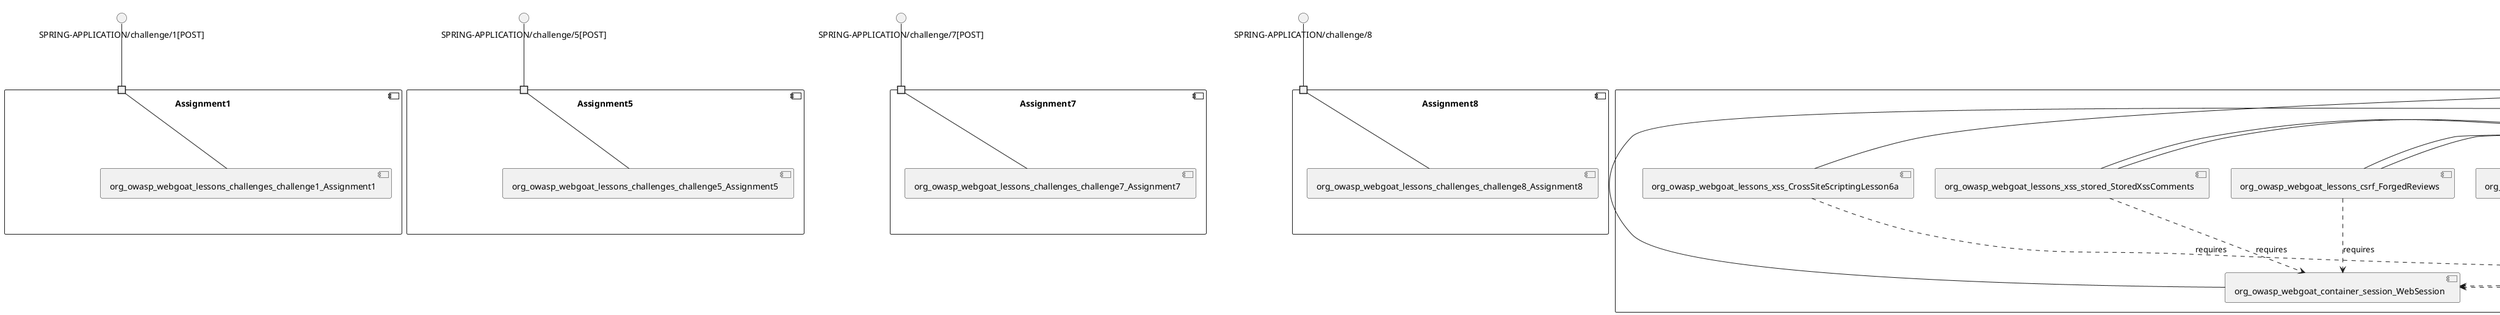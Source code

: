 @startuml
skinparam fixCircleLabelOverlapping true
skinparam componentStyle uml2
component "Assignment1\n\n\n\n\n\n" {
[org_owasp_webgoat_lessons_challenges_challenge1_Assignment1]
portin " " as Assignment1_requires_SPRING_APPLICATION_challenge_1_POST_
"Assignment1_requires_SPRING_APPLICATION_challenge_1_POST_"--[org_owasp_webgoat_lessons_challenges_challenge1_Assignment1]
}
interface "SPRING-APPLICATION/challenge/1[POST]" as interface.SPRING_APPLICATION_challenge_1_POST_
interface.SPRING_APPLICATION_challenge_1_POST_--"Assignment1_requires_SPRING_APPLICATION_challenge_1_POST_"
component "Assignment5\n\n\n\n\n\n" {
[org_owasp_webgoat_lessons_challenges_challenge5_Assignment5]
portin " " as Assignment5_requires_SPRING_APPLICATION_challenge_5_POST_
"Assignment5_requires_SPRING_APPLICATION_challenge_5_POST_"--[org_owasp_webgoat_lessons_challenges_challenge5_Assignment5]
}
interface "SPRING-APPLICATION/challenge/5[POST]" as interface.SPRING_APPLICATION_challenge_5_POST_
interface.SPRING_APPLICATION_challenge_5_POST_--"Assignment5_requires_SPRING_APPLICATION_challenge_5_POST_"
component "Assignment7\n\n\n\n\n\n" {
[org_owasp_webgoat_lessons_challenges_challenge7_Assignment7]
portin " " as Assignment7_requires_SPRING_APPLICATION_challenge_7_POST_
"Assignment7_requires_SPRING_APPLICATION_challenge_7_POST_"--[org_owasp_webgoat_lessons_challenges_challenge7_Assignment7]
}
interface "SPRING-APPLICATION/challenge/7[POST]" as interface.SPRING_APPLICATION_challenge_7_POST_
interface.SPRING_APPLICATION_challenge_7_POST_--"Assignment7_requires_SPRING_APPLICATION_challenge_7_POST_"
component "Assignment8\n\n\n\n\n\n" {
[org_owasp_webgoat_lessons_challenges_challenge8_Assignment8]
portin " " as Assignment8_requires_SPRING_APPLICATION_challenge_8
"Assignment8_requires_SPRING_APPLICATION_challenge_8"--[org_owasp_webgoat_lessons_challenges_challenge8_Assignment8]
}
interface "SPRING-APPLICATION/challenge/8" as interface.SPRING_APPLICATION_challenge_8
interface.SPRING_APPLICATION_challenge_8--"Assignment8_requires_SPRING_APPLICATION_challenge_8"
component "BlindSendFileAssignment\n\n\n\n\n\n" {
[org_owasp_webgoat_lessons_xxe_BlindSendFileAssignment]
portin " " as BlindSendFileAssignment_requires_SPRING_APPLICATION_POST_
portin " " as BlindSendFileAssignment_requires_SPRING_APPLICATION_POST_
"BlindSendFileAssignment_requires_SPRING_APPLICATION_POST_"--[org_owasp_webgoat_lessons_xxe_BlindSendFileAssignment]
"BlindSendFileAssignment_requires_SPRING_APPLICATION_POST_"--[org_owasp_webgoat_lessons_xxe_BlindSendFileAssignment]
}
interface "SPRING-APPLICATION/[POST]" as interface.SPRING_APPLICATION_POST_
interface.SPRING_APPLICATION_POST_--"BlindSendFileAssignment_requires_SPRING_APPLICATION_POST_"
interface "SPRING-APPLICATION/[POST]" as interface.SPRING_APPLICATION_POST_
interface.SPRING_APPLICATION_POST_--"BlindSendFileAssignment_requires_SPRING_APPLICATION_POST_"
component "BypassRestrictionsFieldRestrictions\n\n\n\n\n\n" {
[org_owasp_webgoat_lessons_bypassrestrictions_BypassRestrictionsFieldRestrictions]
portin " " as BypassRestrictionsFieldRestrictions_requires_SPRING_APPLICATION_BypassRestrictions_FieldRestrictions_POST_
"BypassRestrictionsFieldRestrictions_requires_SPRING_APPLICATION_BypassRestrictions_FieldRestrictions_POST_"--[org_owasp_webgoat_lessons_bypassrestrictions_BypassRestrictionsFieldRestrictions]
}
interface "SPRING-APPLICATION/BypassRestrictions/FieldRestrictions[POST]" as interface.SPRING_APPLICATION_BypassRestrictions_FieldRestrictions_POST_
interface.SPRING_APPLICATION_BypassRestrictions_FieldRestrictions_POST_--"BypassRestrictionsFieldRestrictions_requires_SPRING_APPLICATION_BypassRestrictions_FieldRestrictions_POST_"
component "BypassRestrictionsFrontendValidation\n\n\n\n\n\n" {
[org_owasp_webgoat_lessons_bypassrestrictions_BypassRestrictionsFrontendValidation]
portin " " as BypassRestrictionsFrontendValidation_requires_SPRING_APPLICATION_BypassRestrictions_frontendValidation_POST_
"BypassRestrictionsFrontendValidation_requires_SPRING_APPLICATION_BypassRestrictions_frontendValidation_POST_"--[org_owasp_webgoat_lessons_bypassrestrictions_BypassRestrictionsFrontendValidation]
}
interface "SPRING-APPLICATION/BypassRestrictions/frontendValidation[POST]" as interface.SPRING_APPLICATION_BypassRestrictions_frontendValidation_POST_
interface.SPRING_APPLICATION_BypassRestrictions_frontendValidation_POST_--"BypassRestrictionsFrontendValidation_requires_SPRING_APPLICATION_BypassRestrictions_frontendValidation_POST_"
component "CIAQuiz\n\n\n\n\n\n" {
[org_owasp_webgoat_lessons_cia_CIAQuiz]
portin " " as CIAQuiz_requires_SPRING_APPLICATION_cia_quiz
"CIAQuiz_requires_SPRING_APPLICATION_cia_quiz"--[org_owasp_webgoat_lessons_cia_CIAQuiz]
}
interface "SPRING-APPLICATION/cia/quiz" as interface.SPRING_APPLICATION_cia_quiz
interface.SPRING_APPLICATION_cia_quiz--"CIAQuiz_requires_SPRING_APPLICATION_cia_quiz"
component "ClientSideFilteringAssignment\n\n\n\n\n\n" {
[org_owasp_webgoat_lessons_clientsidefiltering_ClientSideFilteringAssignment]
portin " " as ClientSideFilteringAssignment_requires_SPRING_APPLICATION_clientSideFiltering_attack1_POST_
"ClientSideFilteringAssignment_requires_SPRING_APPLICATION_clientSideFiltering_attack1_POST_"--[org_owasp_webgoat_lessons_clientsidefiltering_ClientSideFilteringAssignment]
}
interface "SPRING-APPLICATION/clientSideFiltering/attack1[POST]" as interface.SPRING_APPLICATION_clientSideFiltering_attack1_POST_
interface.SPRING_APPLICATION_clientSideFiltering_attack1_POST_--"ClientSideFilteringAssignment_requires_SPRING_APPLICATION_clientSideFiltering_attack1_POST_"
component "ClientSideFilteringFreeAssignment\n\n\n\n\n\n" {
[org_owasp_webgoat_lessons_clientsidefiltering_ClientSideFilteringFreeAssignment]
portin " " as ClientSideFilteringFreeAssignment_requires_SPRING_APPLICATION_clientSideFiltering_getItForFree_POST_
"ClientSideFilteringFreeAssignment_requires_SPRING_APPLICATION_clientSideFiltering_getItForFree_POST_"--[org_owasp_webgoat_lessons_clientsidefiltering_ClientSideFilteringFreeAssignment]
}
interface "SPRING-APPLICATION/clientSideFiltering/getItForFree[POST]" as interface.SPRING_APPLICATION_clientSideFiltering_getItForFree_POST_
interface.SPRING_APPLICATION_clientSideFiltering_getItForFree_POST_--"ClientSideFilteringFreeAssignment_requires_SPRING_APPLICATION_clientSideFiltering_getItForFree_POST_"
component "CommentsEndpoint\n\n\n\n\n\n" {
[org_owasp_webgoat_lessons_xxe_CommentsEndpoint]
portin " " as CommentsEndpoint_requires_SPRING_APPLICATION_xxe_comments_GET_
"CommentsEndpoint_requires_SPRING_APPLICATION_xxe_comments_GET_"--[org_owasp_webgoat_lessons_xxe_CommentsEndpoint]
}
interface "SPRING-APPLICATION/xxe/comments[GET]" as interface.SPRING_APPLICATION_xxe_comments_GET_
interface.SPRING_APPLICATION_xxe_comments_GET_--"CommentsEndpoint_requires_SPRING_APPLICATION_xxe_comments_GET_"
component "CrossSiteScriptingLesson1\n\n\n\n\n\n" {
[org_owasp_webgoat_lessons_xss_CrossSiteScriptingLesson1]
portin " " as CrossSiteScriptingLesson1_requires_SPRING_APPLICATION_CrossSiteScripting_attack1_POST_
"CrossSiteScriptingLesson1_requires_SPRING_APPLICATION_CrossSiteScripting_attack1_POST_"--[org_owasp_webgoat_lessons_xss_CrossSiteScriptingLesson1]
}
interface "SPRING-APPLICATION/CrossSiteScripting/attack1[POST]" as interface.SPRING_APPLICATION_CrossSiteScripting_attack1_POST_
interface.SPRING_APPLICATION_CrossSiteScripting_attack1_POST_--"CrossSiteScriptingLesson1_requires_SPRING_APPLICATION_CrossSiteScripting_attack1_POST_"
component "CrossSiteScriptingLesson3\n\n\n\n\n\n" {
[org_owasp_webgoat_lessons_xss_CrossSiteScriptingLesson3]
portin " " as CrossSiteScriptingLesson3_requires_SPRING_APPLICATION_CrossSiteScripting_attack3_POST_
"CrossSiteScriptingLesson3_requires_SPRING_APPLICATION_CrossSiteScripting_attack3_POST_"--[org_owasp_webgoat_lessons_xss_CrossSiteScriptingLesson3]
}
interface "SPRING-APPLICATION/CrossSiteScripting/attack3[POST]" as interface.SPRING_APPLICATION_CrossSiteScripting_attack3_POST_
interface.SPRING_APPLICATION_CrossSiteScripting_attack3_POST_--"CrossSiteScriptingLesson3_requires_SPRING_APPLICATION_CrossSiteScripting_attack3_POST_"
component "CrossSiteScriptingLesson4\n\n\n\n\n\n" {
[org_owasp_webgoat_lessons_xss_CrossSiteScriptingLesson4]
portin " " as CrossSiteScriptingLesson4_requires_SPRING_APPLICATION_CrossSiteScripting_attack4_POST_
"CrossSiteScriptingLesson4_requires_SPRING_APPLICATION_CrossSiteScripting_attack4_POST_"--[org_owasp_webgoat_lessons_xss_CrossSiteScriptingLesson4]
}
interface "SPRING-APPLICATION/CrossSiteScripting/attack4[POST]" as interface.SPRING_APPLICATION_CrossSiteScripting_attack4_POST_
interface.SPRING_APPLICATION_CrossSiteScripting_attack4_POST_--"CrossSiteScriptingLesson4_requires_SPRING_APPLICATION_CrossSiteScripting_attack4_POST_"
component "CrossSiteScriptingLesson5a\n\n\n\n\n\n" {
[org_owasp_webgoat_lessons_csrf_CSRFConfirmFlag1]
[org_owasp_webgoat_lessons_xxe_ContentTypeAssignment]
[org_owasp_webgoat_lessons_csrf_CSRFFeedback]
[org_owasp_webgoat_lessons_idor_IDORViewOwnProfileAltUrl]
[org_owasp_webgoat_container_session_WebSession]
[org_owasp_webgoat_lessons_lessontemplate_SampleAttack]
[org_owasp_webgoat_lessons_xxe_CommentsCache]
[org_owasp_webgoat_lessons_xss_stored_StoredXssComments]
[org_owasp_webgoat_container_session_UserSessionData]
[org_owasp_webgoat_lessons_csrf_CSRFGetFlag]
[org_owasp_webgoat_lessons_xxe_SimpleXXE]
[org_owasp_webgoat_container_i18n_PluginMessages]
[org_owasp_webgoat_lessons_csrf_ForgedReviews]
[org_owasp_webgoat_lessons_authbypass_VerifyAccount]
[org_owasp_webgoat_lessons_idor_IDOREditOtherProfile]
[org_owasp_webgoat_lessons_idor_IDORViewOtherProfile]
[org_owasp_webgoat_lessons_idor_IDORViewOwnProfile]
[org_owasp_webgoat_lessons_xss_CrossSiteScriptingLesson5a]
[org_owasp_webgoat_lessons_xss_CrossSiteScriptingLesson6a]
portin " " as CrossSiteScriptingLesson5a_requires_SPRING_APPLICATION_CrossSiteScripting_attack6a_POST_
portin " " as CrossSiteScriptingLesson5a_requires_java_io_Serializable
portin " " as CrossSiteScriptingLesson5a_requires_SPRING_APPLICATION_GET_
portin " " as CrossSiteScriptingLesson5a_requires_SPRING_APPLICATION_POST_
portin " " as CrossSiteScriptingLesson5a_requires_SPRING_APPLICATION_POST_
portin " " as CrossSiteScriptingLesson5a_requires_SPRING_APPLICATION_POST_
portin " " as CrossSiteScriptingLesson5a_requires_SPRING_APPLICATION_POST_
portin " " as CrossSiteScriptingLesson5a_requires_SPRING_APPLICATION_CrossSiteScripting_attack5a_GET_
portin " " as CrossSiteScriptingLesson5a_requires_SPRING_APPLICATION_GET_
portin " " as CrossSiteScriptingLesson5a_requires_SPRING_APPLICATION_lesson_template
portin " " as CrossSiteScriptingLesson5a_requires_SPRING_APPLICATION_POST_
portin " " as CrossSiteScriptingLesson5a_requires_SPRING_APPLICATION_GET_
portin " " as CrossSiteScriptingLesson5a_requires_SPRING_APPLICATION_GET_
portin " " as CrossSiteScriptingLesson5a_requires_SPRING_APPLICATION_PUT_
portin " " as CrossSiteScriptingLesson5a_requires_SPRING_APPLICATION_GET_
portin " " as CrossSiteScriptingLesson5a_requires_SPRING_APPLICATION_POST_
portin " " as CrossSiteScriptingLesson5a_requires_SPRING_APPLICATION_IDOR_profile_alt_path_POST_
[org_owasp_webgoat_lessons_lessontemplate_SampleAttack]..>[org_owasp_webgoat_container_session_UserSessionData] : requires
[org_owasp_webgoat_lessons_xss_stored_StoredXssComments]..>[org_owasp_webgoat_container_session_WebSession] : requires
[org_owasp_webgoat_lessons_authbypass_VerifyAccount]..>[org_owasp_webgoat_container_session_WebSession] : requires
[org_owasp_webgoat_lessons_authbypass_VerifyAccount]..>[org_owasp_webgoat_container_session_UserSessionData] : requires
[org_owasp_webgoat_lessons_xss_CrossSiteScriptingLesson5a]..>[org_owasp_webgoat_container_session_UserSessionData] : requires
[org_owasp_webgoat_lessons_idor_IDOREditOtherProfile]..>[org_owasp_webgoat_container_session_UserSessionData] : requires
[org_owasp_webgoat_lessons_csrf_CSRFGetFlag]..>[org_owasp_webgoat_container_session_UserSessionData] : requires
[org_owasp_webgoat_lessons_idor_IDORViewOtherProfile]..>[org_owasp_webgoat_container_session_UserSessionData] : requires
[org_owasp_webgoat_lessons_csrf_CSRFGetFlag]..>[org_owasp_webgoat_container_i18n_PluginMessages] : requires
[org_owasp_webgoat_lessons_xss_CrossSiteScriptingLesson6a]..>[org_owasp_webgoat_container_session_UserSessionData] : requires
[org_owasp_webgoat_lessons_csrf_ForgedReviews]..>[org_owasp_webgoat_container_session_WebSession] : requires
[org_owasp_webgoat_lessons_xxe_SimpleXXE]..>[org_owasp_webgoat_lessons_xxe_CommentsCache] : requires
[org_owasp_webgoat_lessons_xxe_ContentTypeAssignment]..>[org_owasp_webgoat_lessons_xxe_CommentsCache] : requires
[org_owasp_webgoat_lessons_csrf_CSRFFeedback]..>[org_owasp_webgoat_container_session_UserSessionData] : requires
[org_owasp_webgoat_lessons_idor_IDORViewOwnProfileAltUrl]..>[org_owasp_webgoat_container_session_UserSessionData] : requires
[org_owasp_webgoat_lessons_csrf_CSRFConfirmFlag1]..>[org_owasp_webgoat_container_session_UserSessionData] : requires
[org_owasp_webgoat_lessons_idor_IDORViewOwnProfile]..>[org_owasp_webgoat_container_session_UserSessionData] : requires
[org_owasp_webgoat_lessons_xxe_ContentTypeAssignment]..>[org_owasp_webgoat_container_session_WebSession] : requires
"CrossSiteScriptingLesson5a_requires_SPRING_APPLICATION_GET_"--[org_owasp_webgoat_lessons_xss_stored_StoredXssComments]
"CrossSiteScriptingLesson5a_requires_SPRING_APPLICATION_IDOR_profile_alt_path_POST_"--[org_owasp_webgoat_lessons_idor_IDORViewOwnProfileAltUrl]
"CrossSiteScriptingLesson5a_requires_SPRING_APPLICATION_POST_"--[org_owasp_webgoat_lessons_xxe_SimpleXXE]
"CrossSiteScriptingLesson5a_requires_SPRING_APPLICATION_GET_"--[org_owasp_webgoat_lessons_idor_IDORViewOwnProfile]
"CrossSiteScriptingLesson5a_requires_SPRING_APPLICATION_lesson_template"--[org_owasp_webgoat_lessons_lessontemplate_SampleAttack]
"CrossSiteScriptingLesson5a_requires_SPRING_APPLICATION_GET_"--[org_owasp_webgoat_lessons_xss_stored_StoredXssComments]
"CrossSiteScriptingLesson5a_requires_SPRING_APPLICATION_POST_"--[org_owasp_webgoat_lessons_csrf_CSRFFeedback]
"CrossSiteScriptingLesson5a_requires_SPRING_APPLICATION_CrossSiteScripting_attack5a_GET_"--[org_owasp_webgoat_lessons_xss_CrossSiteScriptingLesson5a]
"CrossSiteScriptingLesson5a_requires_SPRING_APPLICATION_POST_"--[org_owasp_webgoat_lessons_csrf_CSRFFeedback]
"CrossSiteScriptingLesson5a_requires_SPRING_APPLICATION_GET_"--[org_owasp_webgoat_lessons_csrf_ForgedReviews]
"CrossSiteScriptingLesson5a_requires_SPRING_APPLICATION_PUT_"--[org_owasp_webgoat_lessons_idor_IDOREditOtherProfile]
"CrossSiteScriptingLesson5a_requires_SPRING_APPLICATION_POST_"--[org_owasp_webgoat_lessons_authbypass_VerifyAccount]
"CrossSiteScriptingLesson5a_requires_SPRING_APPLICATION_GET_"--[org_owasp_webgoat_lessons_idor_IDORViewOtherProfile]
"CrossSiteScriptingLesson5a_requires_SPRING_APPLICATION_POST_"--[org_owasp_webgoat_lessons_csrf_CSRFConfirmFlag1]
"CrossSiteScriptingLesson5a_requires_SPRING_APPLICATION_POST_"--[org_owasp_webgoat_lessons_xxe_SimpleXXE]
"CrossSiteScriptingLesson5a_requires_SPRING_APPLICATION_GET_"--[org_owasp_webgoat_lessons_idor_IDORViewOwnProfile]
"CrossSiteScriptingLesson5a_requires_SPRING_APPLICATION_POST_"--[org_owasp_webgoat_lessons_xxe_ContentTypeAssignment]
"CrossSiteScriptingLesson5a_requires_SPRING_APPLICATION_POST_"--[org_owasp_webgoat_lessons_authbypass_VerifyAccount]
"CrossSiteScriptingLesson5a_requires_SPRING_APPLICATION_POST_"--[org_owasp_webgoat_lessons_csrf_CSRFGetFlag]
"CrossSiteScriptingLesson5a_requires_SPRING_APPLICATION_POST_"--[org_owasp_webgoat_lessons_csrf_CSRFGetFlag]
"CrossSiteScriptingLesson5a_requires_SPRING_APPLICATION_GET_"--[org_owasp_webgoat_lessons_csrf_ForgedReviews]
"CrossSiteScriptingLesson5a_requires_SPRING_APPLICATION_CrossSiteScripting_attack6a_POST_"--[org_owasp_webgoat_lessons_xss_CrossSiteScriptingLesson6a]
"CrossSiteScriptingLesson5a_requires_SPRING_APPLICATION_GET_"--[org_owasp_webgoat_lessons_idor_IDORViewOtherProfile]
"CrossSiteScriptingLesson5a_requires_SPRING_APPLICATION_POST_"--[org_owasp_webgoat_lessons_csrf_CSRFConfirmFlag1]
"CrossSiteScriptingLesson5a_requires_java_io_Serializable"--[org_owasp_webgoat_container_session_WebSession]
}
interface "SPRING-APPLICATION/CrossSiteScripting/attack5a[GET]" as interface.SPRING_APPLICATION_CrossSiteScripting_attack5a_GET_
interface.SPRING_APPLICATION_CrossSiteScripting_attack5a_GET_--"CrossSiteScriptingLesson5a_requires_SPRING_APPLICATION_CrossSiteScripting_attack5a_GET_"
interface "SPRING-APPLICATION/CrossSiteScripting/attack6a[POST]" as interface.SPRING_APPLICATION_CrossSiteScripting_attack6a_POST_
interface.SPRING_APPLICATION_CrossSiteScripting_attack6a_POST_--"CrossSiteScriptingLesson5a_requires_SPRING_APPLICATION_CrossSiteScripting_attack6a_POST_"
interface "SPRING-APPLICATION/[GET]" as interface.SPRING_APPLICATION_GET_
interface.SPRING_APPLICATION_GET_--"CrossSiteScriptingLesson5a_requires_SPRING_APPLICATION_GET_"
interface "SPRING-APPLICATION/[GET]" as interface.SPRING_APPLICATION_GET_
interface.SPRING_APPLICATION_GET_--"CrossSiteScriptingLesson5a_requires_SPRING_APPLICATION_GET_"
interface "SPRING-APPLICATION/[GET]" as interface.SPRING_APPLICATION_GET_
interface.SPRING_APPLICATION_GET_--"CrossSiteScriptingLesson5a_requires_SPRING_APPLICATION_GET_"
interface "SPRING-APPLICATION/[GET]" as interface.SPRING_APPLICATION_GET_
interface.SPRING_APPLICATION_GET_--"CrossSiteScriptingLesson5a_requires_SPRING_APPLICATION_GET_"
interface "SPRING-APPLICATION/[GET]" as interface.SPRING_APPLICATION_GET_
interface.SPRING_APPLICATION_GET_--"CrossSiteScriptingLesson5a_requires_SPRING_APPLICATION_GET_"
interface "SPRING-APPLICATION/IDOR/profile/alt-path[POST]" as interface.SPRING_APPLICATION_IDOR_profile_alt_path_POST_
interface.SPRING_APPLICATION_IDOR_profile_alt_path_POST_--"CrossSiteScriptingLesson5a_requires_SPRING_APPLICATION_IDOR_profile_alt_path_POST_"
interface "SPRING-APPLICATION/[POST]" as interface.SPRING_APPLICATION_POST_
interface.SPRING_APPLICATION_POST_--"CrossSiteScriptingLesson5a_requires_SPRING_APPLICATION_POST_"
interface "SPRING-APPLICATION/[POST]" as interface.SPRING_APPLICATION_POST_
interface.SPRING_APPLICATION_POST_--"CrossSiteScriptingLesson5a_requires_SPRING_APPLICATION_POST_"
interface "SPRING-APPLICATION/[POST]" as interface.SPRING_APPLICATION_POST_
interface.SPRING_APPLICATION_POST_--"CrossSiteScriptingLesson5a_requires_SPRING_APPLICATION_POST_"
interface "SPRING-APPLICATION/[POST]" as interface.SPRING_APPLICATION_POST_
interface.SPRING_APPLICATION_POST_--"CrossSiteScriptingLesson5a_requires_SPRING_APPLICATION_POST_"
interface "SPRING-APPLICATION/[POST]" as interface.SPRING_APPLICATION_POST_
interface.SPRING_APPLICATION_POST_--"CrossSiteScriptingLesson5a_requires_SPRING_APPLICATION_POST_"
interface "SPRING-APPLICATION/[POST]" as interface.SPRING_APPLICATION_POST_
interface.SPRING_APPLICATION_POST_--"CrossSiteScriptingLesson5a_requires_SPRING_APPLICATION_POST_"
interface "SPRING-APPLICATION/[PUT]" as interface.SPRING_APPLICATION_PUT_
interface.SPRING_APPLICATION_PUT_--"CrossSiteScriptingLesson5a_requires_SPRING_APPLICATION_PUT_"
interface "SPRING-APPLICATION/lesson-template" as interface.SPRING_APPLICATION_lesson_template
interface.SPRING_APPLICATION_lesson_template--"CrossSiteScriptingLesson5a_requires_SPRING_APPLICATION_lesson_template"
interface "java_io_Serializable" as interface.java_io_Serializable
interface.java_io_Serializable--"CrossSiteScriptingLesson5a_requires_java_io_Serializable"
component "CrossSiteScriptingQuiz\n\n\n\n\n\n" {
[org_owasp_webgoat_lessons_xss_CrossSiteScriptingQuiz]
portin " " as CrossSiteScriptingQuiz_requires_SPRING_APPLICATION_CrossSiteScripting_quiz
"CrossSiteScriptingQuiz_requires_SPRING_APPLICATION_CrossSiteScripting_quiz"--[org_owasp_webgoat_lessons_xss_CrossSiteScriptingQuiz]
}
interface "SPRING-APPLICATION/CrossSiteScripting/quiz" as interface.SPRING_APPLICATION_CrossSiteScripting_quiz
interface.SPRING_APPLICATION_CrossSiteScripting_quiz--"CrossSiteScriptingQuiz_requires_SPRING_APPLICATION_CrossSiteScripting_quiz"
component "DOMCrossSiteScripting\n\n\n\n\n\n" {
[org_owasp_webgoat_lessons_xss_DOMCrossSiteScripting]
portin " " as DOMCrossSiteScripting_requires_SPRING_APPLICATION_CrossSiteScripting_phone_home_xss_POST_
"DOMCrossSiteScripting_requires_SPRING_APPLICATION_CrossSiteScripting_phone_home_xss_POST_"--[org_owasp_webgoat_lessons_xss_DOMCrossSiteScripting]
}
interface "SPRING-APPLICATION/CrossSiteScripting/phone-home-xss[POST]" as interface.SPRING_APPLICATION_CrossSiteScripting_phone_home_xss_POST_
interface.SPRING_APPLICATION_CrossSiteScripting_phone_home_xss_POST_--"DOMCrossSiteScripting_requires_SPRING_APPLICATION_CrossSiteScripting_phone_home_xss_POST_"
component "DOMCrossSiteScriptingVerifier\n\n\n\n\n\n" {
[org_owasp_webgoat_lessons_xss_DOMCrossSiteScriptingVerifier]
portin " " as DOMCrossSiteScriptingVerifier_requires_SPRING_APPLICATION_CrossSiteScripting_dom_follow_up_POST_
"DOMCrossSiteScriptingVerifier_requires_SPRING_APPLICATION_CrossSiteScripting_dom_follow_up_POST_"--[org_owasp_webgoat_lessons_xss_DOMCrossSiteScriptingVerifier]
}
interface "SPRING-APPLICATION/CrossSiteScripting/dom-follow-up[POST]" as interface.SPRING_APPLICATION_CrossSiteScripting_dom_follow_up_POST_
interface.SPRING_APPLICATION_CrossSiteScripting_dom_follow_up_POST_--"DOMCrossSiteScriptingVerifier_requires_SPRING_APPLICATION_CrossSiteScripting_dom_follow_up_POST_"
component "EncodingAssignment\n\n\n\n\n\n" {
[org_owasp_webgoat_lessons_cryptography_EncodingAssignment]
portin " " as EncodingAssignment_requires_SPRING_APPLICATION_GET_
portin " " as EncodingAssignment_requires_SPRING_APPLICATION_GET_
"EncodingAssignment_requires_SPRING_APPLICATION_GET_"--[org_owasp_webgoat_lessons_cryptography_EncodingAssignment]
"EncodingAssignment_requires_SPRING_APPLICATION_GET_"--[org_owasp_webgoat_lessons_cryptography_EncodingAssignment]
}
interface "SPRING-APPLICATION/[GET]" as interface.SPRING_APPLICATION_GET_
interface.SPRING_APPLICATION_GET_--"EncodingAssignment_requires_SPRING_APPLICATION_GET_"
interface "SPRING-APPLICATION/[GET]" as interface.SPRING_APPLICATION_GET_
interface.SPRING_APPLICATION_GET_--"EncodingAssignment_requires_SPRING_APPLICATION_GET_"
component "EnvironmentService\n\n\n\n\n\n" {
[org_owasp_webgoat_container_service_EnvironmentService]
portin " " as EnvironmentService_requires_SPRING_APPLICATION_server_directory_GET_
"EnvironmentService_requires_SPRING_APPLICATION_server_directory_GET_"--[org_owasp_webgoat_container_service_EnvironmentService]
}
interface "SPRING-APPLICATION/server-directory[GET]" as interface.SPRING_APPLICATION_server_directory_GET_
interface.SPRING_APPLICATION_server_directory_GET_--"EnvironmentService_requires_SPRING_APPLICATION_server_directory_GET_"
component "FileServer\n\n\n\n\n\n" {
[org_owasp_webgoat_webwolf_FileServer]
portin " " as FileServer_requires_SPRING_APPLICATION_
portin " " as FileServer_requires_SPRING_APPLICATION_
"FileServer_requires_SPRING_APPLICATION_"--[org_owasp_webgoat_webwolf_FileServer]
"FileServer_requires_SPRING_APPLICATION_"--[org_owasp_webgoat_webwolf_FileServer]
}
interface "SPRING-APPLICATION/" as interface.SPRING_APPLICATION_
interface.SPRING_APPLICATION_--"FileServer_requires_SPRING_APPLICATION_"
interface "SPRING-APPLICATION/" as interface.SPRING_APPLICATION_
interface.SPRING_APPLICATION_--"FileServer_requires_SPRING_APPLICATION_"
component "FlagController\n\n\n\n\n\n" {
[org_owasp_webgoat_lessons_challenges_FlagController]
portin " " as FlagController_requires_SPRING_APPLICATION_POST_
portin " " as FlagController_requires_SPRING_APPLICATION_POST_
"FlagController_requires_SPRING_APPLICATION_POST_"--[org_owasp_webgoat_lessons_challenges_FlagController]
"FlagController_requires_SPRING_APPLICATION_POST_"--[org_owasp_webgoat_lessons_challenges_FlagController]
}
interface "SPRING-APPLICATION/[POST]" as interface.SPRING_APPLICATION_POST_
interface.SPRING_APPLICATION_POST_--"FlagController_requires_SPRING_APPLICATION_POST_"
interface "SPRING-APPLICATION/[POST]" as interface.SPRING_APPLICATION_POST_
interface.SPRING_APPLICATION_POST_--"FlagController_requires_SPRING_APPLICATION_POST_"
component "HammerHead\n\n\n\n\n\n" {
[org_owasp_webgoat_container_HammerHead]
portin " " as HammerHead_requires_SPRING_APPLICATION_
portin " " as HammerHead_requires_SPRING_APPLICATION_
"HammerHead_requires_SPRING_APPLICATION_"--[org_owasp_webgoat_container_HammerHead]
"HammerHead_requires_SPRING_APPLICATION_"--[org_owasp_webgoat_container_HammerHead]
}
interface "SPRING-APPLICATION/" as interface.SPRING_APPLICATION_
interface.SPRING_APPLICATION_--"HammerHead_requires_SPRING_APPLICATION_"
interface "SPRING-APPLICATION/" as interface.SPRING_APPLICATION_
interface.SPRING_APPLICATION_--"HammerHead_requires_SPRING_APPLICATION_"
component "HashingAssignment\n\n\n\n\n\n" {
[org_owasp_webgoat_lessons_cryptography_HashingAssignment]
portin " " as HashingAssignment_requires_SPRING_APPLICATION_
portin " " as HashingAssignment_requires_SPRING_APPLICATION_
"HashingAssignment_requires_SPRING_APPLICATION_"--[org_owasp_webgoat_lessons_cryptography_HashingAssignment]
"HashingAssignment_requires_SPRING_APPLICATION_"--[org_owasp_webgoat_lessons_cryptography_HashingAssignment]
}
interface "SPRING-APPLICATION/" as interface.SPRING_APPLICATION_
interface.SPRING_APPLICATION_--"HashingAssignment_requires_SPRING_APPLICATION_"
interface "SPRING-APPLICATION/" as interface.SPRING_APPLICATION_
interface.SPRING_APPLICATION_--"HashingAssignment_requires_SPRING_APPLICATION_"
component "HijackSessionAssignment\n\n\n\n\n\n" {
[org_owasp_webgoat_lessons_hijacksession_cas_HijackSessionAuthenticationProvider]
[org_owasp_webgoat_lessons_hijacksession_HijackSessionAssignment]
portin " " as HijackSessionAssignment_requires_SPRING_APPLICATION_POST_
portin " " as HijackSessionAssignment_requires_org_owasp_webgoat_lessons_hijacksession_cas_AuthenticationProvider
portin " " as HijackSessionAssignment_requires_SPRING_APPLICATION_POST_
[org_owasp_webgoat_lessons_hijacksession_HijackSessionAssignment]..>[org_owasp_webgoat_lessons_hijacksession_cas_HijackSessionAuthenticationProvider] : requires
"HijackSessionAssignment_requires_SPRING_APPLICATION_POST_"--[org_owasp_webgoat_lessons_hijacksession_HijackSessionAssignment]
"HijackSessionAssignment_requires_SPRING_APPLICATION_POST_"--[org_owasp_webgoat_lessons_hijacksession_HijackSessionAssignment]
"HijackSessionAssignment_requires_org_owasp_webgoat_lessons_hijacksession_cas_AuthenticationProvider"--[org_owasp_webgoat_lessons_hijacksession_cas_HijackSessionAuthenticationProvider]
}
interface "SPRING-APPLICATION/[POST]" as interface.SPRING_APPLICATION_POST_
interface.SPRING_APPLICATION_POST_--"HijackSessionAssignment_requires_SPRING_APPLICATION_POST_"
interface "SPRING-APPLICATION/[POST]" as interface.SPRING_APPLICATION_POST_
interface.SPRING_APPLICATION_POST_--"HijackSessionAssignment_requires_SPRING_APPLICATION_POST_"
interface "org_owasp_webgoat_lessons_hijacksession_cas_AuthenticationProvider" as interface.org_owasp_webgoat_lessons_hijacksession_cas_AuthenticationProvider
interface.org_owasp_webgoat_lessons_hijacksession_cas_AuthenticationProvider--"HijackSessionAssignment_requires_org_owasp_webgoat_lessons_hijacksession_cas_AuthenticationProvider"
component "HintService\n\n\n\n\n\n" {
[org_owasp_webgoat_container_service_HintService]
portin " " as HintService_requires_SPRING_APPLICATION_GET_
portin " " as HintService_requires_SPRING_APPLICATION_GET_
"HintService_requires_SPRING_APPLICATION_GET_"--[org_owasp_webgoat_container_service_HintService]
"HintService_requires_SPRING_APPLICATION_GET_"--[org_owasp_webgoat_container_service_HintService]
}
interface "SPRING-APPLICATION/[GET]" as interface.SPRING_APPLICATION_GET_
interface.SPRING_APPLICATION_GET_--"HintService_requires_SPRING_APPLICATION_GET_"
interface "SPRING-APPLICATION/[GET]" as interface.SPRING_APPLICATION_GET_
interface.SPRING_APPLICATION_GET_--"HintService_requires_SPRING_APPLICATION_GET_"
component "HtmlTamperingTask\n\n\n\n\n\n" {
[org_owasp_webgoat_lessons_htmltampering_HtmlTamperingTask]
portin " " as HtmlTamperingTask_requires_SPRING_APPLICATION_HtmlTampering_task_POST_
"HtmlTamperingTask_requires_SPRING_APPLICATION_HtmlTampering_task_POST_"--[org_owasp_webgoat_lessons_htmltampering_HtmlTamperingTask]
}
interface "SPRING-APPLICATION/HtmlTampering/task[POST]" as interface.SPRING_APPLICATION_HtmlTampering_task_POST_
interface.SPRING_APPLICATION_HtmlTampering_task_POST_--"HtmlTamperingTask_requires_SPRING_APPLICATION_HtmlTampering_task_POST_"
component "HttpBasicsInterceptRequest\n\n\n\n\n\n" {
[org_owasp_webgoat_lessons_httpproxies_HttpBasicsInterceptRequest]
portin " " as HttpBasicsInterceptRequest_requires_SPRING_APPLICATION_
portin " " as HttpBasicsInterceptRequest_requires_SPRING_APPLICATION_
"HttpBasicsInterceptRequest_requires_SPRING_APPLICATION_"--[org_owasp_webgoat_lessons_httpproxies_HttpBasicsInterceptRequest]
"HttpBasicsInterceptRequest_requires_SPRING_APPLICATION_"--[org_owasp_webgoat_lessons_httpproxies_HttpBasicsInterceptRequest]
}
interface "SPRING-APPLICATION/" as interface.SPRING_APPLICATION_
interface.SPRING_APPLICATION_--"HttpBasicsInterceptRequest_requires_SPRING_APPLICATION_"
interface "SPRING-APPLICATION/" as interface.SPRING_APPLICATION_
interface.SPRING_APPLICATION_--"HttpBasicsInterceptRequest_requires_SPRING_APPLICATION_"
component "HttpBasicsLesson\n\n\n\n\n\n" {
[org_owasp_webgoat_lessons_httpbasics_HttpBasicsLesson]
portin " " as HttpBasicsLesson_requires_SPRING_APPLICATION_HttpBasics_attack1_POST_
"HttpBasicsLesson_requires_SPRING_APPLICATION_HttpBasics_attack1_POST_"--[org_owasp_webgoat_lessons_httpbasics_HttpBasicsLesson]
}
interface "SPRING-APPLICATION/HttpBasics/attack1[POST]" as interface.SPRING_APPLICATION_HttpBasics_attack1_POST_
interface.SPRING_APPLICATION_HttpBasics_attack1_POST_--"HttpBasicsLesson_requires_SPRING_APPLICATION_HttpBasics_attack1_POST_"
component "HttpBasicsQuiz\n\n\n\n\n\n" {
[org_owasp_webgoat_lessons_httpbasics_HttpBasicsQuiz]
portin " " as HttpBasicsQuiz_requires_SPRING_APPLICATION_HttpBasics_attack2_POST_
"HttpBasicsQuiz_requires_SPRING_APPLICATION_HttpBasics_attack2_POST_"--[org_owasp_webgoat_lessons_httpbasics_HttpBasicsQuiz]
}
interface "SPRING-APPLICATION/HttpBasics/attack2[POST]" as interface.SPRING_APPLICATION_HttpBasics_attack2_POST_
interface.SPRING_APPLICATION_HttpBasics_attack2_POST_--"HttpBasicsQuiz_requires_SPRING_APPLICATION_HttpBasics_attack2_POST_"
component "IDORDiffAttributes\n\n\n\n\n\n" {
[org_owasp_webgoat_lessons_idor_IDORDiffAttributes]
portin " " as IDORDiffAttributes_requires_SPRING_APPLICATION_IDOR_diff_attributes_POST_
"IDORDiffAttributes_requires_SPRING_APPLICATION_IDOR_diff_attributes_POST_"--[org_owasp_webgoat_lessons_idor_IDORDiffAttributes]
}
interface "SPRING-APPLICATION/IDOR/diff-attributes[POST]" as interface.SPRING_APPLICATION_IDOR_diff_attributes_POST_
interface.SPRING_APPLICATION_IDOR_diff_attributes_POST_--"IDORDiffAttributes_requires_SPRING_APPLICATION_IDOR_diff_attributes_POST_"
component "IDORLogin\n\n\n\n\n\n" {
[org_owasp_webgoat_lessons_idor_IDORLogin]
portin " " as IDORLogin_requires_SPRING_APPLICATION_IDOR_login_POST_
"IDORLogin_requires_SPRING_APPLICATION_IDOR_login_POST_"--[org_owasp_webgoat_lessons_idor_IDORLogin]
}
interface "SPRING-APPLICATION/IDOR/login[POST]" as interface.SPRING_APPLICATION_IDOR_login_POST_
interface.SPRING_APPLICATION_IDOR_login_POST_--"IDORLogin_requires_SPRING_APPLICATION_IDOR_login_POST_"
component "ImageServlet\n\n\n\n\n\n" {
[org_owasp_webgoat_lessons_challenges_challenge1_ImageServlet]
portin " " as ImageServlet_requires_SPRING_APPLICATION_challenge_logo
"ImageServlet_requires_SPRING_APPLICATION_challenge_logo"--[org_owasp_webgoat_lessons_challenges_challenge1_ImageServlet]
}
interface "SPRING-APPLICATION/challenge/logo" as interface.SPRING_APPLICATION_challenge_logo
interface.SPRING_APPLICATION_challenge_logo--"ImageServlet_requires_SPRING_APPLICATION_challenge_logo"
component "InsecureDeserializationTask\n\n\n\n\n\n" {
[org_owasp_webgoat_lessons_deserialization_InsecureDeserializationTask]
portin " " as InsecureDeserializationTask_requires_SPRING_APPLICATION_InsecureDeserialization_task_POST_
"InsecureDeserializationTask_requires_SPRING_APPLICATION_InsecureDeserialization_task_POST_"--[org_owasp_webgoat_lessons_deserialization_InsecureDeserializationTask]
}
interface "SPRING-APPLICATION/InsecureDeserialization/task[POST]" as interface.SPRING_APPLICATION_InsecureDeserialization_task_POST_
interface.SPRING_APPLICATION_InsecureDeserialization_task_POST_--"InsecureDeserializationTask_requires_SPRING_APPLICATION_InsecureDeserialization_task_POST_"
component "InsecureLoginTask\n\n\n\n\n\n" {
[org_owasp_webgoat_lessons_insecurelogin_InsecureLoginTask]
portin " " as InsecureLoginTask_requires_SPRING_APPLICATION_InsecureLogin
"InsecureLoginTask_requires_SPRING_APPLICATION_InsecureLogin"--[org_owasp_webgoat_lessons_insecurelogin_InsecureLoginTask]
}
interface "SPRING-APPLICATION/InsecureLogin" as interface.SPRING_APPLICATION_InsecureLogin
interface.SPRING_APPLICATION_InsecureLogin--"InsecureLoginTask_requires_SPRING_APPLICATION_InsecureLogin"
component "JWTController\n\n\n\n\n\n" {
[org_owasp_webgoat_webwolf_jwt_JWTController]
portin " " as JWTController_requires_SPRING_APPLICATION_jwt_GET_
"JWTController_requires_SPRING_APPLICATION_jwt_GET_"--[org_owasp_webgoat_webwolf_jwt_JWTController]
}
interface "SPRING-APPLICATION/jwt[GET]" as interface.SPRING_APPLICATION_jwt_GET_
interface.SPRING_APPLICATION_jwt_GET_--"JWTController_requires_SPRING_APPLICATION_jwt_GET_"
component "JWTDecodeEndpoint\n\n\n\n\n\n" {
[org_owasp_webgoat_lessons_jwt_JWTDecodeEndpoint]
portin " " as JWTDecodeEndpoint_requires_SPRING_APPLICATION_JWT_decode_POST_
"JWTDecodeEndpoint_requires_SPRING_APPLICATION_JWT_decode_POST_"--[org_owasp_webgoat_lessons_jwt_JWTDecodeEndpoint]
}
interface "SPRING-APPLICATION/JWT/decode[POST]" as interface.SPRING_APPLICATION_JWT_decode_POST_
interface.SPRING_APPLICATION_JWT_decode_POST_--"JWTDecodeEndpoint_requires_SPRING_APPLICATION_JWT_decode_POST_"
component "JWTHeaderJKUEndpoint\n\n\n\n\n\n" {
[org_owasp_webgoat_lessons_jwt_claimmisuse_JWTHeaderJKUEndpoint]
portin " " as JWTHeaderJKUEndpoint_requires_SPRING_APPLICATION_JWT_jku
"JWTHeaderJKUEndpoint_requires_SPRING_APPLICATION_JWT_jku"--[org_owasp_webgoat_lessons_jwt_claimmisuse_JWTHeaderJKUEndpoint]
}
interface "SPRING-APPLICATION/JWT/jku" as interface.SPRING_APPLICATION_JWT_jku
interface.SPRING_APPLICATION_JWT_jku--"JWTHeaderJKUEndpoint_requires_SPRING_APPLICATION_JWT_jku"
component "JWTHeaderKIDEndpoint\n\n\n\n\n\n" {
[org_owasp_webgoat_lessons_jwt_claimmisuse_JWTHeaderKIDEndpoint]
portin " " as JWTHeaderKIDEndpoint_requires_SPRING_APPLICATION_JWT_kid
"JWTHeaderKIDEndpoint_requires_SPRING_APPLICATION_JWT_kid"--[org_owasp_webgoat_lessons_jwt_claimmisuse_JWTHeaderKIDEndpoint]
}
interface "SPRING-APPLICATION/JWT/kid" as interface.SPRING_APPLICATION_JWT_kid
interface.SPRING_APPLICATION_JWT_kid--"JWTHeaderKIDEndpoint_requires_SPRING_APPLICATION_JWT_kid"
component "JWTQuiz\n\n\n\n\n\n" {
[org_owasp_webgoat_lessons_jwt_JWTQuiz]
portin " " as JWTQuiz_requires_SPRING_APPLICATION_JWT_quiz
"JWTQuiz_requires_SPRING_APPLICATION_JWT_quiz"--[org_owasp_webgoat_lessons_jwt_JWTQuiz]
}
interface "SPRING-APPLICATION/JWT/quiz" as interface.SPRING_APPLICATION_JWT_quiz
interface.SPRING_APPLICATION_JWT_quiz--"JWTQuiz_requires_SPRING_APPLICATION_JWT_quiz"
component "JWTRefreshEndpoint\n\n\n\n\n\n" {
[org_owasp_webgoat_lessons_jwt_JWTRefreshEndpoint]
portin " " as JWTRefreshEndpoint_requires_SPRING_APPLICATION_JWT_refresh
"JWTRefreshEndpoint_requires_SPRING_APPLICATION_JWT_refresh"--[org_owasp_webgoat_lessons_jwt_JWTRefreshEndpoint]
}
interface "SPRING-APPLICATION/JWT/refresh" as interface.SPRING_APPLICATION_JWT_refresh
interface.SPRING_APPLICATION_JWT_refresh--"JWTRefreshEndpoint_requires_SPRING_APPLICATION_JWT_refresh"
component "JWTSecretKeyEndpoint\n\n\n\n\n\n" {
[org_owasp_webgoat_lessons_jwt_JWTSecretKeyEndpoint]
portin " " as JWTSecretKeyEndpoint_requires_SPRING_APPLICATION_
portin " " as JWTSecretKeyEndpoint_requires_SPRING_APPLICATION_
"JWTSecretKeyEndpoint_requires_SPRING_APPLICATION_"--[org_owasp_webgoat_lessons_jwt_JWTSecretKeyEndpoint]
"JWTSecretKeyEndpoint_requires_SPRING_APPLICATION_"--[org_owasp_webgoat_lessons_jwt_JWTSecretKeyEndpoint]
}
interface "SPRING-APPLICATION/" as interface.SPRING_APPLICATION_
interface.SPRING_APPLICATION_--"JWTSecretKeyEndpoint_requires_SPRING_APPLICATION_"
interface "SPRING-APPLICATION/" as interface.SPRING_APPLICATION_
interface.SPRING_APPLICATION_--"JWTSecretKeyEndpoint_requires_SPRING_APPLICATION_"
component "JWTVotesEndpoint\n\n\n\n\n\n" {
[org_owasp_webgoat_lessons_jwt_JWTVotesEndpoint]
portin " " as JWTVotesEndpoint_requires_SPRING_APPLICATION_JWT_votings
"JWTVotesEndpoint_requires_SPRING_APPLICATION_JWT_votings"--[org_owasp_webgoat_lessons_jwt_JWTVotesEndpoint]
}
interface "SPRING-APPLICATION/JWT/votings" as interface.SPRING_APPLICATION_JWT_votings
interface.SPRING_APPLICATION_JWT_votings--"JWTVotesEndpoint_requires_SPRING_APPLICATION_JWT_votings"
component "LabelDebugService\n\n\n\n\n\n" {
[org_owasp_webgoat_container_service_LabelDebugService]
portin " " as LabelDebugService_requires_SPRING_APPLICATION_
portin " " as LabelDebugService_requires_SPRING_APPLICATION_
"LabelDebugService_requires_SPRING_APPLICATION_"--[org_owasp_webgoat_container_service_LabelDebugService]
"LabelDebugService_requires_SPRING_APPLICATION_"--[org_owasp_webgoat_container_service_LabelDebugService]
}
interface "SPRING-APPLICATION/" as interface.SPRING_APPLICATION_
interface.SPRING_APPLICATION_--"LabelDebugService_requires_SPRING_APPLICATION_"
interface "SPRING-APPLICATION/" as interface.SPRING_APPLICATION_
interface.SPRING_APPLICATION_--"LabelDebugService_requires_SPRING_APPLICATION_"
component "LabelService\n\n\n\n\n\n" {
[org_owasp_webgoat_container_service_LabelService]
portin " " as LabelService_requires_SPRING_APPLICATION_GET_
portin " " as LabelService_requires_SPRING_APPLICATION_GET_
"LabelService_requires_SPRING_APPLICATION_GET_"--[org_owasp_webgoat_container_service_LabelService]
"LabelService_requires_SPRING_APPLICATION_GET_"--[org_owasp_webgoat_container_service_LabelService]
}
interface "SPRING-APPLICATION/[GET]" as interface.SPRING_APPLICATION_GET_
interface.SPRING_APPLICATION_GET_--"LabelService_requires_SPRING_APPLICATION_GET_"
interface "SPRING-APPLICATION/[GET]" as interface.SPRING_APPLICATION_GET_
interface.SPRING_APPLICATION_GET_--"LabelService_requires_SPRING_APPLICATION_GET_"
component "LandingAssignment\n\n\n\n\n\n" {
[org_owasp_webgoat_lessons_webwolfintroduction_LandingAssignment]
portin " " as LandingAssignment_requires_SPRING_APPLICATION_WebWolf_landing_POST_
"LandingAssignment_requires_SPRING_APPLICATION_WebWolf_landing_POST_"--[org_owasp_webgoat_lessons_webwolfintroduction_LandingAssignment]
}
interface "SPRING-APPLICATION/WebWolf/landing[POST]" as interface.SPRING_APPLICATION_WebWolf_landing_POST_
interface.SPRING_APPLICATION_WebWolf_landing_POST_--"LandingAssignment_requires_SPRING_APPLICATION_WebWolf_landing_POST_"
component "LandingPage\n\n\n\n\n\n" {
[org_owasp_webgoat_webwolf_requests_LandingPage]
portin " " as LandingPage_requires_SPRING_APPLICATION_landing
"LandingPage_requires_SPRING_APPLICATION_landing"--[org_owasp_webgoat_webwolf_requests_LandingPage]
}
interface "SPRING-APPLICATION/landing" as interface.SPRING_APPLICATION_landing
interface.SPRING_APPLICATION_landing--"LandingPage_requires_SPRING_APPLICATION_landing"
component "LessonInfoService\n\n\n\n\n\n" {
[org_owasp_webgoat_container_service_LessonInfoService]
portin " " as LessonInfoService_requires_SPRING_APPLICATION_
portin " " as LessonInfoService_requires_SPRING_APPLICATION_
"LessonInfoService_requires_SPRING_APPLICATION_"--[org_owasp_webgoat_container_service_LessonInfoService]
"LessonInfoService_requires_SPRING_APPLICATION_"--[org_owasp_webgoat_container_service_LessonInfoService]
}
interface "SPRING-APPLICATION/" as interface.SPRING_APPLICATION_
interface.SPRING_APPLICATION_--"LessonInfoService_requires_SPRING_APPLICATION_"
interface "SPRING-APPLICATION/" as interface.SPRING_APPLICATION_
interface.SPRING_APPLICATION_--"LessonInfoService_requires_SPRING_APPLICATION_"
component "LessonTitleService\n\n\n\n\n\n" {
[org_owasp_webgoat_container_service_LessonTitleService]
portin " " as LessonTitleService_requires_SPRING_APPLICATION_
portin " " as LessonTitleService_requires_SPRING_APPLICATION_
"LessonTitleService_requires_SPRING_APPLICATION_"--[org_owasp_webgoat_container_service_LessonTitleService]
"LessonTitleService_requires_SPRING_APPLICATION_"--[org_owasp_webgoat_container_service_LessonTitleService]
}
interface "SPRING-APPLICATION/" as interface.SPRING_APPLICATION_
interface.SPRING_APPLICATION_--"LessonTitleService_requires_SPRING_APPLICATION_"
interface "SPRING-APPLICATION/" as interface.SPRING_APPLICATION_
interface.SPRING_APPLICATION_--"LessonTitleService_requires_SPRING_APPLICATION_"
component "LogBleedingTask\n\n\n\n\n\n" {
[org_owasp_webgoat_lessons_logging_LogBleedingTask]
portin " " as LogBleedingTask_requires_SPRING_APPLICATION_LogSpoofing_log_bleeding_POST_
"LogBleedingTask_requires_SPRING_APPLICATION_LogSpoofing_log_bleeding_POST_"--[org_owasp_webgoat_lessons_logging_LogBleedingTask]
}
interface "SPRING-APPLICATION/LogSpoofing/log-bleeding[POST]" as interface.SPRING_APPLICATION_LogSpoofing_log_bleeding_POST_
interface.SPRING_APPLICATION_LogSpoofing_log_bleeding_POST_--"LogBleedingTask_requires_SPRING_APPLICATION_LogSpoofing_log_bleeding_POST_"
component "LogSpoofingTask\n\n\n\n\n\n" {
[org_owasp_webgoat_lessons_logging_LogSpoofingTask]
portin " " as LogSpoofingTask_requires_SPRING_APPLICATION_LogSpoofing_log_spoofing_POST_
"LogSpoofingTask_requires_SPRING_APPLICATION_LogSpoofing_log_spoofing_POST_"--[org_owasp_webgoat_lessons_logging_LogSpoofingTask]
}
interface "SPRING-APPLICATION/LogSpoofing/log-spoofing[POST]" as interface.SPRING_APPLICATION_LogSpoofing_log_spoofing_POST_
interface.SPRING_APPLICATION_LogSpoofing_log_spoofing_POST_--"LogSpoofingTask_requires_SPRING_APPLICATION_LogSpoofing_log_spoofing_POST_"
component "MailAssignment\n\n\n\n\n\n" {
[org_owasp_webgoat_lessons_webwolfintroduction_MailAssignment]
portin " " as MailAssignment_requires_SPRING_APPLICATION_WebWolf_mail_POST_
"MailAssignment_requires_SPRING_APPLICATION_WebWolf_mail_POST_"--[org_owasp_webgoat_lessons_webwolfintroduction_MailAssignment]
}
interface "SPRING-APPLICATION/WebWolf/mail[POST]" as interface.SPRING_APPLICATION_WebWolf_mail_POST_
interface.SPRING_APPLICATION_WebWolf_mail_POST_--"MailAssignment_requires_SPRING_APPLICATION_WebWolf_mail_POST_"
component "MailboxController\n\n\n\n\n\n" {
[org_owasp_webgoat_webwolf_mailbox_MailboxRepository]
[org_owasp_webgoat_webwolf_mailbox_MailboxController]
portin " " as MailboxController_requires_SPRING_APPLICATION_mail
[org_owasp_webgoat_webwolf_mailbox_MailboxController]..>[org_owasp_webgoat_webwolf_mailbox_MailboxRepository] : requires
"MailboxController_requires_SPRING_APPLICATION_mail"--[org_owasp_webgoat_webwolf_mailbox_MailboxController]
}
interface "SPRING-APPLICATION/mail" as interface.SPRING_APPLICATION_mail
interface.SPRING_APPLICATION_mail--"MailboxController_requires_SPRING_APPLICATION_mail"
component "MissingFunctionACHiddenMenus\n\n\n\n\n\n" {
[org_owasp_webgoat_lessons_missingac_MissingFunctionACHiddenMenus]
portin " " as MissingFunctionACHiddenMenus_requires_SPRING_APPLICATION_POST_
portin " " as MissingFunctionACHiddenMenus_requires_SPRING_APPLICATION_POST_
"MissingFunctionACHiddenMenus_requires_SPRING_APPLICATION_POST_"--[org_owasp_webgoat_lessons_missingac_MissingFunctionACHiddenMenus]
"MissingFunctionACHiddenMenus_requires_SPRING_APPLICATION_POST_"--[org_owasp_webgoat_lessons_missingac_MissingFunctionACHiddenMenus]
}
interface "SPRING-APPLICATION/[POST]" as interface.SPRING_APPLICATION_POST_
interface.SPRING_APPLICATION_POST_--"MissingFunctionACHiddenMenus_requires_SPRING_APPLICATION_POST_"
interface "SPRING-APPLICATION/[POST]" as interface.SPRING_APPLICATION_POST_
interface.SPRING_APPLICATION_POST_--"MissingFunctionACHiddenMenus_requires_SPRING_APPLICATION_POST_"
component "MissingFunctionACUsers\n\n\n\n\n\n" {
[org_owasp_webgoat_lessons_missingac_MissingFunctionACUsers]
portin " " as MissingFunctionACUsers_requires_SPRING_APPLICATION_GET_
portin " " as MissingFunctionACUsers_requires_SPRING_APPLICATION_POST_
portin " " as MissingFunctionACUsers_requires_SPRING_APPLICATION_GET_
portin " " as MissingFunctionACUsers_requires_SPRING_APPLICATION_POST_
"MissingFunctionACUsers_requires_SPRING_APPLICATION_GET_"--[org_owasp_webgoat_lessons_missingac_MissingFunctionACUsers]
"MissingFunctionACUsers_requires_SPRING_APPLICATION_POST_"--[org_owasp_webgoat_lessons_missingac_MissingFunctionACUsers]
"MissingFunctionACUsers_requires_SPRING_APPLICATION_POST_"--[org_owasp_webgoat_lessons_missingac_MissingFunctionACUsers]
"MissingFunctionACUsers_requires_SPRING_APPLICATION_GET_"--[org_owasp_webgoat_lessons_missingac_MissingFunctionACUsers]
}
interface "SPRING-APPLICATION/[GET]" as interface.SPRING_APPLICATION_GET_
interface.SPRING_APPLICATION_GET_--"MissingFunctionACUsers_requires_SPRING_APPLICATION_GET_"
interface "SPRING-APPLICATION/[GET]" as interface.SPRING_APPLICATION_GET_
interface.SPRING_APPLICATION_GET_--"MissingFunctionACUsers_requires_SPRING_APPLICATION_GET_"
interface "SPRING-APPLICATION/[POST]" as interface.SPRING_APPLICATION_POST_
interface.SPRING_APPLICATION_POST_--"MissingFunctionACUsers_requires_SPRING_APPLICATION_POST_"
interface "SPRING-APPLICATION/[POST]" as interface.SPRING_APPLICATION_POST_
interface.SPRING_APPLICATION_POST_--"MissingFunctionACUsers_requires_SPRING_APPLICATION_POST_"
component "MissingFunctionACYourHash\n\n\n\n\n\n" {
[org_owasp_webgoat_lessons_missingac_MissingFunctionACYourHash]
portin " " as MissingFunctionACYourHash_requires_SPRING_APPLICATION_POST_
portin " " as MissingFunctionACYourHash_requires_SPRING_APPLICATION_POST_
"MissingFunctionACYourHash_requires_SPRING_APPLICATION_POST_"--[org_owasp_webgoat_lessons_missingac_MissingFunctionACYourHash]
"MissingFunctionACYourHash_requires_SPRING_APPLICATION_POST_"--[org_owasp_webgoat_lessons_missingac_MissingFunctionACYourHash]
}
interface "SPRING-APPLICATION/[POST]" as interface.SPRING_APPLICATION_POST_
interface.SPRING_APPLICATION_POST_--"MissingFunctionACYourHash_requires_SPRING_APPLICATION_POST_"
interface "SPRING-APPLICATION/[POST]" as interface.SPRING_APPLICATION_POST_
interface.SPRING_APPLICATION_POST_--"MissingFunctionACYourHash_requires_SPRING_APPLICATION_POST_"
component "MissingFunctionACYourHashAdmin\n\n\n\n\n\n" {
[org_owasp_webgoat_lessons_missingac_MissingFunctionACYourHashAdmin]
portin " " as MissingFunctionACYourHashAdmin_requires_SPRING_APPLICATION_POST_
portin " " as MissingFunctionACYourHashAdmin_requires_SPRING_APPLICATION_POST_
"MissingFunctionACYourHashAdmin_requires_SPRING_APPLICATION_POST_"--[org_owasp_webgoat_lessons_missingac_MissingFunctionACYourHashAdmin]
"MissingFunctionACYourHashAdmin_requires_SPRING_APPLICATION_POST_"--[org_owasp_webgoat_lessons_missingac_MissingFunctionACYourHashAdmin]
}
interface "SPRING-APPLICATION/[POST]" as interface.SPRING_APPLICATION_POST_
interface.SPRING_APPLICATION_POST_--"MissingFunctionACYourHashAdmin_requires_SPRING_APPLICATION_POST_"
interface "SPRING-APPLICATION/[POST]" as interface.SPRING_APPLICATION_POST_
interface.SPRING_APPLICATION_POST_--"MissingFunctionACYourHashAdmin_requires_SPRING_APPLICATION_POST_"
component "NetworkDummy\n\n\n\n\n\n" {
[org_owasp_webgoat_lessons_chromedevtools_NetworkDummy]
portin " " as NetworkDummy_requires_SPRING_APPLICATION_ChromeDevTools_dummy_POST_
"NetworkDummy_requires_SPRING_APPLICATION_ChromeDevTools_dummy_POST_"--[org_owasp_webgoat_lessons_chromedevtools_NetworkDummy]
}
interface "SPRING-APPLICATION/ChromeDevTools/dummy[POST]" as interface.SPRING_APPLICATION_ChromeDevTools_dummy_POST_
interface.SPRING_APPLICATION_ChromeDevTools_dummy_POST_--"NetworkDummy_requires_SPRING_APPLICATION_ChromeDevTools_dummy_POST_"
component "NetworkLesson\n\n\n\n\n\n" {
[org_owasp_webgoat_lessons_chromedevtools_NetworkLesson]
portin " " as NetworkLesson_requires_SPRING_APPLICATION_POST_
portin " " as NetworkLesson_requires_SPRING_APPLICATION_POST_
"NetworkLesson_requires_SPRING_APPLICATION_POST_"--[org_owasp_webgoat_lessons_chromedevtools_NetworkLesson]
"NetworkLesson_requires_SPRING_APPLICATION_POST_"--[org_owasp_webgoat_lessons_chromedevtools_NetworkLesson]
}
interface "SPRING-APPLICATION/[POST]" as interface.SPRING_APPLICATION_POST_
interface.SPRING_APPLICATION_POST_--"NetworkLesson_requires_SPRING_APPLICATION_POST_"
interface "SPRING-APPLICATION/[POST]" as interface.SPRING_APPLICATION_POST_
interface.SPRING_APPLICATION_POST_--"NetworkLesson_requires_SPRING_APPLICATION_POST_"
component "ProfileUpload\n\n\n\n\n\n" {
[org_owasp_webgoat_lessons_pathtraversal_ProfileUpload]
portin " " as ProfileUpload_requires_SPRING_APPLICATION_PathTraversal_profile_picture_GET_
portin " " as ProfileUpload_requires_SPRING_APPLICATION_PathTraversal_profile_upload_POST_
"ProfileUpload_requires_SPRING_APPLICATION_PathTraversal_profile_upload_POST_"--[org_owasp_webgoat_lessons_pathtraversal_ProfileUpload]
"ProfileUpload_requires_SPRING_APPLICATION_PathTraversal_profile_picture_GET_"--[org_owasp_webgoat_lessons_pathtraversal_ProfileUpload]
}
interface "SPRING-APPLICATION/PathTraversal/profile-picture[GET]" as interface.SPRING_APPLICATION_PathTraversal_profile_picture_GET_
interface.SPRING_APPLICATION_PathTraversal_profile_picture_GET_--"ProfileUpload_requires_SPRING_APPLICATION_PathTraversal_profile_picture_GET_"
interface "SPRING-APPLICATION/PathTraversal/profile-upload[POST]" as interface.SPRING_APPLICATION_PathTraversal_profile_upload_POST_
interface.SPRING_APPLICATION_PathTraversal_profile_upload_POST_--"ProfileUpload_requires_SPRING_APPLICATION_PathTraversal_profile_upload_POST_"
component "ProfileUploadFix\n\n\n\n\n\n" {
[org_owasp_webgoat_lessons_pathtraversal_ProfileUploadFix]
portin " " as ProfileUploadFix_requires_SPRING_APPLICATION_PathTraversal_profile_upload_fix_POST_
portin " " as ProfileUploadFix_requires_SPRING_APPLICATION_PathTraversal_profile_picture_fix_GET_
"ProfileUploadFix_requires_SPRING_APPLICATION_PathTraversal_profile_picture_fix_GET_"--[org_owasp_webgoat_lessons_pathtraversal_ProfileUploadFix]
"ProfileUploadFix_requires_SPRING_APPLICATION_PathTraversal_profile_upload_fix_POST_"--[org_owasp_webgoat_lessons_pathtraversal_ProfileUploadFix]
}
interface "SPRING-APPLICATION/PathTraversal/profile-picture-fix[GET]" as interface.SPRING_APPLICATION_PathTraversal_profile_picture_fix_GET_
interface.SPRING_APPLICATION_PathTraversal_profile_picture_fix_GET_--"ProfileUploadFix_requires_SPRING_APPLICATION_PathTraversal_profile_picture_fix_GET_"
interface "SPRING-APPLICATION/PathTraversal/profile-upload-fix[POST]" as interface.SPRING_APPLICATION_PathTraversal_profile_upload_fix_POST_
interface.SPRING_APPLICATION_PathTraversal_profile_upload_fix_POST_--"ProfileUploadFix_requires_SPRING_APPLICATION_PathTraversal_profile_upload_fix_POST_"
component "ProfileUploadRemoveUserInput\n\n\n\n\n\n" {
[org_owasp_webgoat_lessons_pathtraversal_ProfileUploadRemoveUserInput]
portin " " as ProfileUploadRemoveUserInput_requires_SPRING_APPLICATION_PathTraversal_profile_upload_remove_user_input_POST_
"ProfileUploadRemoveUserInput_requires_SPRING_APPLICATION_PathTraversal_profile_upload_remove_user_input_POST_"--[org_owasp_webgoat_lessons_pathtraversal_ProfileUploadRemoveUserInput]
}
interface "SPRING-APPLICATION/PathTraversal/profile-upload-remove-user-input[POST]" as interface.SPRING_APPLICATION_PathTraversal_profile_upload_remove_user_input_POST_
interface.SPRING_APPLICATION_PathTraversal_profile_upload_remove_user_input_POST_--"ProfileUploadRemoveUserInput_requires_SPRING_APPLICATION_PathTraversal_profile_upload_remove_user_input_POST_"
component "ProfileUploadRetrieval\n\n\n\n\n\n" {
[org_owasp_webgoat_lessons_pathtraversal_ProfileUploadRetrieval]
portin " " as ProfileUploadRetrieval_requires_SPRING_APPLICATION_PathTraversal_random_POST_
portin " " as ProfileUploadRetrieval_requires_SPRING_APPLICATION_PathTraversal_random_picture_GET_
"ProfileUploadRetrieval_requires_SPRING_APPLICATION_PathTraversal_random_POST_"--[org_owasp_webgoat_lessons_pathtraversal_ProfileUploadRetrieval]
"ProfileUploadRetrieval_requires_SPRING_APPLICATION_PathTraversal_random_picture_GET_"--[org_owasp_webgoat_lessons_pathtraversal_ProfileUploadRetrieval]
}
interface "SPRING-APPLICATION/PathTraversal/random[POST]" as interface.SPRING_APPLICATION_PathTraversal_random_POST_
interface.SPRING_APPLICATION_PathTraversal_random_POST_--"ProfileUploadRetrieval_requires_SPRING_APPLICATION_PathTraversal_random_POST_"
interface "SPRING-APPLICATION/PathTraversal/random-picture[GET]" as interface.SPRING_APPLICATION_PathTraversal_random_picture_GET_
interface.SPRING_APPLICATION_PathTraversal_random_picture_GET_--"ProfileUploadRetrieval_requires_SPRING_APPLICATION_PathTraversal_random_picture_GET_"
component "ProfileZipSlip\n\n\n\n\n\n" {
[org_owasp_webgoat_lessons_pathtraversal_ProfileZipSlip]
portin " " as ProfileZipSlip_requires_SPRING_APPLICATION_PathTraversal_zip_slip
"ProfileZipSlip_requires_SPRING_APPLICATION_PathTraversal_zip_slip"--[org_owasp_webgoat_lessons_pathtraversal_ProfileZipSlip]
}
interface "SPRING-APPLICATION/PathTraversal/zip-slip" as interface.SPRING_APPLICATION_PathTraversal_zip_slip
interface.SPRING_APPLICATION_PathTraversal_zip_slip--"ProfileZipSlip_requires_SPRING_APPLICATION_PathTraversal_zip_slip"
component "QuestionsAssignment\n\n\n\n\n\n" {
[org_owasp_webgoat_lessons_passwordreset_QuestionsAssignment]
portin " " as QuestionsAssignment_requires_SPRING_APPLICATION_POST_
portin " " as QuestionsAssignment_requires_SPRING_APPLICATION_POST_
"QuestionsAssignment_requires_SPRING_APPLICATION_POST_"--[org_owasp_webgoat_lessons_passwordreset_QuestionsAssignment]
"QuestionsAssignment_requires_SPRING_APPLICATION_POST_"--[org_owasp_webgoat_lessons_passwordreset_QuestionsAssignment]
}
interface "SPRING-APPLICATION/[POST]" as interface.SPRING_APPLICATION_POST_
interface.SPRING_APPLICATION_POST_--"QuestionsAssignment_requires_SPRING_APPLICATION_POST_"
interface "SPRING-APPLICATION/[POST]" as interface.SPRING_APPLICATION_POST_
interface.SPRING_APPLICATION_POST_--"QuestionsAssignment_requires_SPRING_APPLICATION_POST_"
component "RegistrationController\n\n\n\n\n\n" {
[org_owasp_webgoat_container_users_RegistrationController]
portin " " as RegistrationController_requires_SPRING_APPLICATION_login_oauth_mvc_GET_
portin " " as RegistrationController_requires_SPRING_APPLICATION_register_mvc_POST_
portin " " as RegistrationController_requires_SPRING_APPLICATION_registration_GET_
"RegistrationController_requires_SPRING_APPLICATION_login_oauth_mvc_GET_"--[org_owasp_webgoat_container_users_RegistrationController]
"RegistrationController_requires_SPRING_APPLICATION_register_mvc_POST_"--[org_owasp_webgoat_container_users_RegistrationController]
"RegistrationController_requires_SPRING_APPLICATION_registration_GET_"--[org_owasp_webgoat_container_users_RegistrationController]
}
interface "SPRING-APPLICATION/login-oauth_mvc[GET]" as interface.SPRING_APPLICATION_login_oauth_mvc_GET_
interface.SPRING_APPLICATION_login_oauth_mvc_GET_--"RegistrationController_requires_SPRING_APPLICATION_login_oauth_mvc_GET_"
interface "SPRING-APPLICATION/register_mvc[POST]" as interface.SPRING_APPLICATION_register_mvc_POST_
interface.SPRING_APPLICATION_register_mvc_POST_--"RegistrationController_requires_SPRING_APPLICATION_register_mvc_POST_"
interface "SPRING-APPLICATION/registration[GET]" as interface.SPRING_APPLICATION_registration_GET_
interface.SPRING_APPLICATION_registration_GET_--"RegistrationController_requires_SPRING_APPLICATION_registration_GET_"
component "Requests\n\n\n\n\n\n" {
[org_owasp_webgoat_webwolf_requests_Requests]
portin " " as Requests_requires_SPRING_APPLICATION_requests_GET_
"Requests_requires_SPRING_APPLICATION_requests_GET_"--[org_owasp_webgoat_webwolf_requests_Requests]
}
interface "SPRING-APPLICATION/requests[GET]" as interface.SPRING_APPLICATION_requests_GET_
interface.SPRING_APPLICATION_requests_GET_--"Requests_requires_SPRING_APPLICATION_requests_GET_"
component "ResetLinkAssignment\n\n\n\n\n\n" {
[org_owasp_webgoat_lessons_passwordreset_ResetLinkAssignment]
portin " " as ResetLinkAssignment_requires_SPRING_APPLICATION_PasswordReset_reset
"ResetLinkAssignment_requires_SPRING_APPLICATION_PasswordReset_reset"--[org_owasp_webgoat_lessons_passwordreset_ResetLinkAssignment]
}
interface "SPRING-APPLICATION/PasswordReset/reset" as interface.SPRING_APPLICATION_PasswordReset_reset
interface.SPRING_APPLICATION_PasswordReset_reset--"ResetLinkAssignment_requires_SPRING_APPLICATION_PasswordReset_reset"
component "ResetLinkAssignmentForgotPassword\n\n\n\n\n\n" {
[org_owasp_webgoat_lessons_passwordreset_ResetLinkAssignmentForgotPassword]
portin " " as ResetLinkAssignmentForgotPassword_requires_SPRING_APPLICATION_PasswordReset_ForgotPassword_create_password_reset_link_POST_
"ResetLinkAssignmentForgotPassword_requires_SPRING_APPLICATION_PasswordReset_ForgotPassword_create_password_reset_link_POST_"--[org_owasp_webgoat_lessons_passwordreset_ResetLinkAssignmentForgotPassword]
}
interface "SPRING-APPLICATION/PasswordReset/ForgotPassword/create-password-reset-link[POST]" as interface.SPRING_APPLICATION_PasswordReset_ForgotPassword_create_password_reset_link_POST_
interface.SPRING_APPLICATION_PasswordReset_ForgotPassword_create_password_reset_link_POST_--"ResetLinkAssignmentForgotPassword_requires_SPRING_APPLICATION_PasswordReset_ForgotPassword_create_password_reset_link_POST_"
component "SSRFTask1\n\n\n\n\n\n" {
[org_owasp_webgoat_lessons_ssrf_SSRFTask1]
portin " " as SSRFTask1_requires_SPRING_APPLICATION_SSRF_task1_POST_
"SSRFTask1_requires_SPRING_APPLICATION_SSRF_task1_POST_"--[org_owasp_webgoat_lessons_ssrf_SSRFTask1]
}
interface "SPRING-APPLICATION/SSRF/task1[POST]" as interface.SPRING_APPLICATION_SSRF_task1_POST_
interface.SPRING_APPLICATION_SSRF_task1_POST_--"SSRFTask1_requires_SPRING_APPLICATION_SSRF_task1_POST_"
component "SSRFTask2\n\n\n\n\n\n" {
[org_owasp_webgoat_lessons_ssrf_SSRFTask2]
portin " " as SSRFTask2_requires_SPRING_APPLICATION_SSRF_task2_POST_
"SSRFTask2_requires_SPRING_APPLICATION_SSRF_task2_POST_"--[org_owasp_webgoat_lessons_ssrf_SSRFTask2]
}
interface "SPRING-APPLICATION/SSRF/task2[POST]" as interface.SPRING_APPLICATION_SSRF_task2_POST_
interface.SPRING_APPLICATION_SSRF_task2_POST_--"SSRFTask2_requires_SPRING_APPLICATION_SSRF_task2_POST_"
component "Salaries\n\n\n\n\n\n" {
[org_owasp_webgoat_lessons_clientsidefiltering_Salaries]
portin " " as Salaries_requires_SPRING_APPLICATION_clientSideFiltering_salaries_GET_
"Salaries_requires_SPRING_APPLICATION_clientSideFiltering_salaries_GET_"--[org_owasp_webgoat_lessons_clientsidefiltering_Salaries]
}
interface "SPRING-APPLICATION/clientSideFiltering/salaries[GET]" as interface.SPRING_APPLICATION_clientSideFiltering_salaries_GET_
interface.SPRING_APPLICATION_clientSideFiltering_salaries_GET_--"Salaries_requires_SPRING_APPLICATION_clientSideFiltering_salaries_GET_"
component "SecureDefaultsAssignment\n\n\n\n\n\n" {
[org_owasp_webgoat_lessons_cryptography_SecureDefaultsAssignment]
portin " " as SecureDefaultsAssignment_requires_SPRING_APPLICATION_crypto_secure_defaults_POST_
"SecureDefaultsAssignment_requires_SPRING_APPLICATION_crypto_secure_defaults_POST_"--[org_owasp_webgoat_lessons_cryptography_SecureDefaultsAssignment]
}
interface "SPRING-APPLICATION/crypto/secure/defaults[POST]" as interface.SPRING_APPLICATION_crypto_secure_defaults_POST_
interface.SPRING_APPLICATION_crypto_secure_defaults_POST_--"SecureDefaultsAssignment_requires_SPRING_APPLICATION_crypto_secure_defaults_POST_"
component "SecurePasswordsAssignment\n\n\n\n\n\n" {
[org_owasp_webgoat_lessons_securepasswords_SecurePasswordsAssignment]
portin " " as SecurePasswordsAssignment_requires_SPRING_APPLICATION_SecurePasswords_assignment_POST_
"SecurePasswordsAssignment_requires_SPRING_APPLICATION_SecurePasswords_assignment_POST_"--[org_owasp_webgoat_lessons_securepasswords_SecurePasswordsAssignment]
}
interface "SPRING-APPLICATION/SecurePasswords/assignment[POST]" as interface.SPRING_APPLICATION_SecurePasswords_assignment_POST_
interface.SPRING_APPLICATION_SecurePasswords_assignment_POST_--"SecurePasswordsAssignment_requires_SPRING_APPLICATION_SecurePasswords_assignment_POST_"
component "SecurityQuestionAssignment\n\n\n\n\n\n" {
[org_owasp_webgoat_lessons_passwordreset_SecurityQuestionAssignment]
[org_owasp_webgoat_lessons_passwordreset_TriedQuestions]
portin " " as SecurityQuestionAssignment_requires_SPRING_APPLICATION_PasswordReset_SecurityQuestions_POST_
[org_owasp_webgoat_lessons_passwordreset_SecurityQuestionAssignment]..>[org_owasp_webgoat_lessons_passwordreset_TriedQuestions] : requires
"SecurityQuestionAssignment_requires_SPRING_APPLICATION_PasswordReset_SecurityQuestions_POST_"--[org_owasp_webgoat_lessons_passwordreset_SecurityQuestionAssignment]
}
interface "SPRING-APPLICATION/PasswordReset/SecurityQuestions[POST]" as interface.SPRING_APPLICATION_PasswordReset_SecurityQuestions_POST_
interface.SPRING_APPLICATION_PasswordReset_SecurityQuestions_POST_--"SecurityQuestionAssignment_requires_SPRING_APPLICATION_PasswordReset_SecurityQuestions_POST_"
component "Servers\n\n\n\n\n\n" {
[org_owasp_webgoat_lessons_sqlinjection_mitigation_Servers]
portin " " as Servers_requires_SPRING_APPLICATION_SqlInjectionMitigations_servers_GET_
"Servers_requires_SPRING_APPLICATION_SqlInjectionMitigations_servers_GET_"--[org_owasp_webgoat_lessons_sqlinjection_mitigation_Servers]
}
interface "SPRING-APPLICATION/SqlInjectionMitigations/servers[GET]" as interface.SPRING_APPLICATION_SqlInjectionMitigations_servers_GET_
interface.SPRING_APPLICATION_SqlInjectionMitigations_servers_GET_--"Servers_requires_SPRING_APPLICATION_SqlInjectionMitigations_servers_GET_"
component "SessionService\n\n\n\n\n\n" {
[org_owasp_webgoat_container_service_SessionService]
portin " " as SessionService_requires_SPRING_APPLICATION_
portin " " as SessionService_requires_SPRING_APPLICATION_
"SessionService_requires_SPRING_APPLICATION_"--[org_owasp_webgoat_container_service_SessionService]
"SessionService_requires_SPRING_APPLICATION_"--[org_owasp_webgoat_container_service_SessionService]
}
interface "SPRING-APPLICATION/" as interface.SPRING_APPLICATION_
interface.SPRING_APPLICATION_--"SessionService_requires_SPRING_APPLICATION_"
interface "SPRING-APPLICATION/" as interface.SPRING_APPLICATION_
interface.SPRING_APPLICATION_--"SessionService_requires_SPRING_APPLICATION_"
component "ShopEndpoint\n\n\n\n\n\n" {
[org_owasp_webgoat_lessons_clientsidefiltering_ShopEndpoint]
portin " " as ShopEndpoint_requires_SPRING_APPLICATION_clientSideFiltering_challenge_store_coupons_GET_
"ShopEndpoint_requires_SPRING_APPLICATION_clientSideFiltering_challenge_store_coupons_GET_"--[org_owasp_webgoat_lessons_clientsidefiltering_ShopEndpoint]
}
interface "SPRING-APPLICATION/clientSideFiltering/challenge-store/coupons[GET]" as interface.SPRING_APPLICATION_clientSideFiltering_challenge_store_coupons_GET_
interface.SPRING_APPLICATION_clientSideFiltering_challenge_store_coupons_GET_--"ShopEndpoint_requires_SPRING_APPLICATION_clientSideFiltering_challenge_store_coupons_GET_"
component "SigningAssignment\n\n\n\n\n\n" {
[org_owasp_webgoat_lessons_cryptography_SigningAssignment]
portin " " as SigningAssignment_requires_SPRING_APPLICATION_
portin " " as SigningAssignment_requires_SPRING_APPLICATION_
"SigningAssignment_requires_SPRING_APPLICATION_"--[org_owasp_webgoat_lessons_cryptography_SigningAssignment]
"SigningAssignment_requires_SPRING_APPLICATION_"--[org_owasp_webgoat_lessons_cryptography_SigningAssignment]
}
interface "SPRING-APPLICATION/" as interface.SPRING_APPLICATION_
interface.SPRING_APPLICATION_--"SigningAssignment_requires_SPRING_APPLICATION_"
interface "SPRING-APPLICATION/" as interface.SPRING_APPLICATION_
interface.SPRING_APPLICATION_--"SigningAssignment_requires_SPRING_APPLICATION_"
component "SimpleMailAssignment\n\n\n\n\n\n" {
[org_owasp_webgoat_lessons_passwordreset_SimpleMailAssignment]
portin " " as SimpleMailAssignment_requires_SPRING_APPLICATION_POST_
portin " " as SimpleMailAssignment_requires_SPRING_APPLICATION_POST_
"SimpleMailAssignment_requires_SPRING_APPLICATION_POST_"--[org_owasp_webgoat_lessons_passwordreset_SimpleMailAssignment]
"SimpleMailAssignment_requires_SPRING_APPLICATION_POST_"--[org_owasp_webgoat_lessons_passwordreset_SimpleMailAssignment]
}
interface "SPRING-APPLICATION/[POST]" as interface.SPRING_APPLICATION_POST_
interface.SPRING_APPLICATION_POST_--"SimpleMailAssignment_requires_SPRING_APPLICATION_POST_"
interface "SPRING-APPLICATION/[POST]" as interface.SPRING_APPLICATION_POST_
interface.SPRING_APPLICATION_POST_--"SimpleMailAssignment_requires_SPRING_APPLICATION_POST_"
component "SpoofCookieAssignment\n\n\n\n\n\n" {
[org_owasp_webgoat_lessons_spoofcookie_SpoofCookieAssignment]
portin " " as SpoofCookieAssignment_requires_SPRING_APPLICATION_GET_
portin " " as SpoofCookieAssignment_requires_SPRING_APPLICATION_POST_
portin " " as SpoofCookieAssignment_requires_SPRING_APPLICATION_POST_
portin " " as SpoofCookieAssignment_requires_SPRING_APPLICATION_GET_
"SpoofCookieAssignment_requires_SPRING_APPLICATION_GET_"--[org_owasp_webgoat_lessons_spoofcookie_SpoofCookieAssignment]
"SpoofCookieAssignment_requires_SPRING_APPLICATION_GET_"--[org_owasp_webgoat_lessons_spoofcookie_SpoofCookieAssignment]
"SpoofCookieAssignment_requires_SPRING_APPLICATION_POST_"--[org_owasp_webgoat_lessons_spoofcookie_SpoofCookieAssignment]
"SpoofCookieAssignment_requires_SPRING_APPLICATION_POST_"--[org_owasp_webgoat_lessons_spoofcookie_SpoofCookieAssignment]
}
interface "SPRING-APPLICATION/[GET]" as interface.SPRING_APPLICATION_GET_
interface.SPRING_APPLICATION_GET_--"SpoofCookieAssignment_requires_SPRING_APPLICATION_GET_"
interface "SPRING-APPLICATION/[GET]" as interface.SPRING_APPLICATION_GET_
interface.SPRING_APPLICATION_GET_--"SpoofCookieAssignment_requires_SPRING_APPLICATION_GET_"
interface "SPRING-APPLICATION/[POST]" as interface.SPRING_APPLICATION_POST_
interface.SPRING_APPLICATION_POST_--"SpoofCookieAssignment_requires_SPRING_APPLICATION_POST_"
interface "SPRING-APPLICATION/[POST]" as interface.SPRING_APPLICATION_POST_
interface.SPRING_APPLICATION_POST_--"SpoofCookieAssignment_requires_SPRING_APPLICATION_POST_"
component "SqlInjectionChallenge\n\n\n\n\n\n" {
[org_owasp_webgoat_lessons_sqlinjection_advanced_SqlInjectionChallenge]
portin " " as SqlInjectionChallenge_requires_SPRING_APPLICATION_SqlInjectionAdvanced_challenge_PUT_
"SqlInjectionChallenge_requires_SPRING_APPLICATION_SqlInjectionAdvanced_challenge_PUT_"--[org_owasp_webgoat_lessons_sqlinjection_advanced_SqlInjectionChallenge]
}
interface "SPRING-APPLICATION/SqlInjectionAdvanced/challenge[PUT]" as interface.SPRING_APPLICATION_SqlInjectionAdvanced_challenge_PUT_
interface.SPRING_APPLICATION_SqlInjectionAdvanced_challenge_PUT_--"SqlInjectionChallenge_requires_SPRING_APPLICATION_SqlInjectionAdvanced_challenge_PUT_"
component "SqlInjectionChallengeLogin\n\n\n\n\n\n" {
[org_owasp_webgoat_lessons_sqlinjection_advanced_SqlInjectionChallengeLogin]
portin " " as SqlInjectionChallengeLogin_requires_SPRING_APPLICATION_SqlInjectionAdvanced_challenge_Login_POST_
"SqlInjectionChallengeLogin_requires_SPRING_APPLICATION_SqlInjectionAdvanced_challenge_Login_POST_"--[org_owasp_webgoat_lessons_sqlinjection_advanced_SqlInjectionChallengeLogin]
}
interface "SPRING-APPLICATION/SqlInjectionAdvanced/challenge_Login[POST]" as interface.SPRING_APPLICATION_SqlInjectionAdvanced_challenge_Login_POST_
interface.SPRING_APPLICATION_SqlInjectionAdvanced_challenge_Login_POST_--"SqlInjectionChallengeLogin_requires_SPRING_APPLICATION_SqlInjectionAdvanced_challenge_Login_POST_"
component "SqlInjectionLesson10\n\n\n\n\n\n" {
[org_owasp_webgoat_lessons_sqlinjection_introduction_SqlInjectionLesson10]
portin " " as SqlInjectionLesson10_requires_SPRING_APPLICATION_SqlInjection_attack10_POST_
"SqlInjectionLesson10_requires_SPRING_APPLICATION_SqlInjection_attack10_POST_"--[org_owasp_webgoat_lessons_sqlinjection_introduction_SqlInjectionLesson10]
}
interface "SPRING-APPLICATION/SqlInjection/attack10[POST]" as interface.SPRING_APPLICATION_SqlInjection_attack10_POST_
interface.SPRING_APPLICATION_SqlInjection_attack10_POST_--"SqlInjectionLesson10_requires_SPRING_APPLICATION_SqlInjection_attack10_POST_"
component "SqlInjectionLesson10a\n\n\n\n\n\n" {
[org_owasp_webgoat_lessons_sqlinjection_mitigation_SqlInjectionLesson10a]
portin " " as SqlInjectionLesson10a_requires_SPRING_APPLICATION_SqlInjectionMitigations_attack10a_POST_
"SqlInjectionLesson10a_requires_SPRING_APPLICATION_SqlInjectionMitigations_attack10a_POST_"--[org_owasp_webgoat_lessons_sqlinjection_mitigation_SqlInjectionLesson10a]
}
interface "SPRING-APPLICATION/SqlInjectionMitigations/attack10a[POST]" as interface.SPRING_APPLICATION_SqlInjectionMitigations_attack10a_POST_
interface.SPRING_APPLICATION_SqlInjectionMitigations_attack10a_POST_--"SqlInjectionLesson10a_requires_SPRING_APPLICATION_SqlInjectionMitigations_attack10a_POST_"
component "SqlInjectionLesson10b\n\n\n\n\n\n" {
[org_owasp_webgoat_lessons_sqlinjection_mitigation_SqlInjectionLesson10b]
portin " " as SqlInjectionLesson10b_requires_SPRING_APPLICATION_SqlInjectionMitigations_attack10b_POST_
"SqlInjectionLesson10b_requires_SPRING_APPLICATION_SqlInjectionMitigations_attack10b_POST_"--[org_owasp_webgoat_lessons_sqlinjection_mitigation_SqlInjectionLesson10b]
}
interface "SPRING-APPLICATION/SqlInjectionMitigations/attack10b[POST]" as interface.SPRING_APPLICATION_SqlInjectionMitigations_attack10b_POST_
interface.SPRING_APPLICATION_SqlInjectionMitigations_attack10b_POST_--"SqlInjectionLesson10b_requires_SPRING_APPLICATION_SqlInjectionMitigations_attack10b_POST_"
component "SqlInjectionLesson13\n\n\n\n\n\n" {
[org_owasp_webgoat_lessons_sqlinjection_mitigation_SqlInjectionLesson13]
portin " " as SqlInjectionLesson13_requires_SPRING_APPLICATION_SqlInjectionMitigations_attack12a_POST_
"SqlInjectionLesson13_requires_SPRING_APPLICATION_SqlInjectionMitigations_attack12a_POST_"--[org_owasp_webgoat_lessons_sqlinjection_mitigation_SqlInjectionLesson13]
}
interface "SPRING-APPLICATION/SqlInjectionMitigations/attack12a[POST]" as interface.SPRING_APPLICATION_SqlInjectionMitigations_attack12a_POST_
interface.SPRING_APPLICATION_SqlInjectionMitigations_attack12a_POST_--"SqlInjectionLesson13_requires_SPRING_APPLICATION_SqlInjectionMitigations_attack12a_POST_"
component "SqlInjectionLesson2\n\n\n\n\n\n" {
[org_owasp_webgoat_lessons_sqlinjection_introduction_SqlInjectionLesson2]
portin " " as SqlInjectionLesson2_requires_SPRING_APPLICATION_SqlInjection_attack2_POST_
"SqlInjectionLesson2_requires_SPRING_APPLICATION_SqlInjection_attack2_POST_"--[org_owasp_webgoat_lessons_sqlinjection_introduction_SqlInjectionLesson2]
}
interface "SPRING-APPLICATION/SqlInjection/attack2[POST]" as interface.SPRING_APPLICATION_SqlInjection_attack2_POST_
interface.SPRING_APPLICATION_SqlInjection_attack2_POST_--"SqlInjectionLesson2_requires_SPRING_APPLICATION_SqlInjection_attack2_POST_"
component "SqlInjectionLesson3\n\n\n\n\n\n" {
[org_owasp_webgoat_lessons_sqlinjection_introduction_SqlInjectionLesson3]
portin " " as SqlInjectionLesson3_requires_SPRING_APPLICATION_SqlInjection_attack3_POST_
"SqlInjectionLesson3_requires_SPRING_APPLICATION_SqlInjection_attack3_POST_"--[org_owasp_webgoat_lessons_sqlinjection_introduction_SqlInjectionLesson3]
}
interface "SPRING-APPLICATION/SqlInjection/attack3[POST]" as interface.SPRING_APPLICATION_SqlInjection_attack3_POST_
interface.SPRING_APPLICATION_SqlInjection_attack3_POST_--"SqlInjectionLesson3_requires_SPRING_APPLICATION_SqlInjection_attack3_POST_"
component "SqlInjectionLesson4\n\n\n\n\n\n" {
[org_owasp_webgoat_lessons_sqlinjection_introduction_SqlInjectionLesson4]
portin " " as SqlInjectionLesson4_requires_SPRING_APPLICATION_SqlInjection_attack4_POST_
"SqlInjectionLesson4_requires_SPRING_APPLICATION_SqlInjection_attack4_POST_"--[org_owasp_webgoat_lessons_sqlinjection_introduction_SqlInjectionLesson4]
}
interface "SPRING-APPLICATION/SqlInjection/attack4[POST]" as interface.SPRING_APPLICATION_SqlInjection_attack4_POST_
interface.SPRING_APPLICATION_SqlInjection_attack4_POST_--"SqlInjectionLesson4_requires_SPRING_APPLICATION_SqlInjection_attack4_POST_"
component "SqlInjectionLesson5\n\n\n\n\n\n" {
[org_owasp_webgoat_lessons_sqlinjection_introduction_SqlInjectionLesson5]
portin " " as SqlInjectionLesson5_requires_SPRING_APPLICATION_SqlInjection_attack5_POST_
"SqlInjectionLesson5_requires_SPRING_APPLICATION_SqlInjection_attack5_POST_"--[org_owasp_webgoat_lessons_sqlinjection_introduction_SqlInjectionLesson5]
}
interface "SPRING-APPLICATION/SqlInjection/attack5[POST]" as interface.SPRING_APPLICATION_SqlInjection_attack5_POST_
interface.SPRING_APPLICATION_SqlInjection_attack5_POST_--"SqlInjectionLesson5_requires_SPRING_APPLICATION_SqlInjection_attack5_POST_"
component "SqlInjectionLesson5a\n\n\n\n\n\n" {
[org_owasp_webgoat_lessons_sqlinjection_introduction_SqlInjectionLesson5a]
portin " " as SqlInjectionLesson5a_requires_SPRING_APPLICATION_SqlInjection_assignment5a_POST_
"SqlInjectionLesson5a_requires_SPRING_APPLICATION_SqlInjection_assignment5a_POST_"--[org_owasp_webgoat_lessons_sqlinjection_introduction_SqlInjectionLesson5a]
}
interface "SPRING-APPLICATION/SqlInjection/assignment5a[POST]" as interface.SPRING_APPLICATION_SqlInjection_assignment5a_POST_
interface.SPRING_APPLICATION_SqlInjection_assignment5a_POST_--"SqlInjectionLesson5a_requires_SPRING_APPLICATION_SqlInjection_assignment5a_POST_"
component "SqlInjectionLesson5b\n\n\n\n\n\n" {
[org_owasp_webgoat_lessons_sqlinjection_introduction_SqlInjectionLesson5b]
portin " " as SqlInjectionLesson5b_requires_SPRING_APPLICATION_SqlInjection_assignment5b_POST_
"SqlInjectionLesson5b_requires_SPRING_APPLICATION_SqlInjection_assignment5b_POST_"--[org_owasp_webgoat_lessons_sqlinjection_introduction_SqlInjectionLesson5b]
}
interface "SPRING-APPLICATION/SqlInjection/assignment5b[POST]" as interface.SPRING_APPLICATION_SqlInjection_assignment5b_POST_
interface.SPRING_APPLICATION_SqlInjection_assignment5b_POST_--"SqlInjectionLesson5b_requires_SPRING_APPLICATION_SqlInjection_assignment5b_POST_"
component "SqlInjectionLesson6a\n\n\n\n\n\n" {
[org_owasp_webgoat_lessons_sqlinjection_advanced_SqlInjectionLesson6a]
portin " " as SqlInjectionLesson6a_requires_SPRING_APPLICATION_SqlInjectionAdvanced_attack6a_POST_
"SqlInjectionLesson6a_requires_SPRING_APPLICATION_SqlInjectionAdvanced_attack6a_POST_"--[org_owasp_webgoat_lessons_sqlinjection_advanced_SqlInjectionLesson6a]
}
interface "SPRING-APPLICATION/SqlInjectionAdvanced/attack6a[POST]" as interface.SPRING_APPLICATION_SqlInjectionAdvanced_attack6a_POST_
interface.SPRING_APPLICATION_SqlInjectionAdvanced_attack6a_POST_--"SqlInjectionLesson6a_requires_SPRING_APPLICATION_SqlInjectionAdvanced_attack6a_POST_"
component "SqlInjectionLesson6b\n\n\n\n\n\n" {
[org_owasp_webgoat_lessons_sqlinjection_advanced_SqlInjectionLesson6b]
portin " " as SqlInjectionLesson6b_requires_SPRING_APPLICATION_SqlInjectionAdvanced_attack6b_POST_
"SqlInjectionLesson6b_requires_SPRING_APPLICATION_SqlInjectionAdvanced_attack6b_POST_"--[org_owasp_webgoat_lessons_sqlinjection_advanced_SqlInjectionLesson6b]
}
interface "SPRING-APPLICATION/SqlInjectionAdvanced/attack6b[POST]" as interface.SPRING_APPLICATION_SqlInjectionAdvanced_attack6b_POST_
interface.SPRING_APPLICATION_SqlInjectionAdvanced_attack6b_POST_--"SqlInjectionLesson6b_requires_SPRING_APPLICATION_SqlInjectionAdvanced_attack6b_POST_"
component "SqlInjectionLesson8\n\n\n\n\n\n" {
[org_owasp_webgoat_lessons_sqlinjection_introduction_SqlInjectionLesson8]
portin " " as SqlInjectionLesson8_requires_SPRING_APPLICATION_SqlInjection_attack8_POST_
"SqlInjectionLesson8_requires_SPRING_APPLICATION_SqlInjection_attack8_POST_"--[org_owasp_webgoat_lessons_sqlinjection_introduction_SqlInjectionLesson8]
}
interface "SPRING-APPLICATION/SqlInjection/attack8[POST]" as interface.SPRING_APPLICATION_SqlInjection_attack8_POST_
interface.SPRING_APPLICATION_SqlInjection_attack8_POST_--"SqlInjectionLesson8_requires_SPRING_APPLICATION_SqlInjection_attack8_POST_"
component "SqlInjectionLesson9\n\n\n\n\n\n" {
[org_owasp_webgoat_lessons_sqlinjection_introduction_SqlInjectionLesson9]
portin " " as SqlInjectionLesson9_requires_SPRING_APPLICATION_SqlInjection_attack9_POST_
"SqlInjectionLesson9_requires_SPRING_APPLICATION_SqlInjection_attack9_POST_"--[org_owasp_webgoat_lessons_sqlinjection_introduction_SqlInjectionLesson9]
}
interface "SPRING-APPLICATION/SqlInjection/attack9[POST]" as interface.SPRING_APPLICATION_SqlInjection_attack9_POST_
interface.SPRING_APPLICATION_SqlInjection_attack9_POST_--"SqlInjectionLesson9_requires_SPRING_APPLICATION_SqlInjection_attack9_POST_"
component "SqlInjectionQuiz\n\n\n\n\n\n" {
[org_owasp_webgoat_lessons_sqlinjection_advanced_SqlInjectionQuiz]
portin " " as SqlInjectionQuiz_requires_SPRING_APPLICATION_SqlInjectionAdvanced_quiz
"SqlInjectionQuiz_requires_SPRING_APPLICATION_SqlInjectionAdvanced_quiz"--[org_owasp_webgoat_lessons_sqlinjection_advanced_SqlInjectionQuiz]
}
interface "SPRING-APPLICATION/SqlInjectionAdvanced/quiz" as interface.SPRING_APPLICATION_SqlInjectionAdvanced_quiz
interface.SPRING_APPLICATION_SqlInjectionAdvanced_quiz--"SqlInjectionQuiz_requires_SPRING_APPLICATION_SqlInjectionAdvanced_quiz"
component "SqlOnlyInputValidation\n\n\n\n\n\n" {
[org_owasp_webgoat_lessons_sqlinjection_mitigation_SqlOnlyInputValidation]
portin " " as SqlOnlyInputValidation_requires_SPRING_APPLICATION_SqlOnlyInputValidation_attack_POST_
"SqlOnlyInputValidation_requires_SPRING_APPLICATION_SqlOnlyInputValidation_attack_POST_"--[org_owasp_webgoat_lessons_sqlinjection_mitigation_SqlOnlyInputValidation]
}
interface "SPRING-APPLICATION/SqlOnlyInputValidation/attack[POST]" as interface.SPRING_APPLICATION_SqlOnlyInputValidation_attack_POST_
interface.SPRING_APPLICATION_SqlOnlyInputValidation_attack_POST_--"SqlOnlyInputValidation_requires_SPRING_APPLICATION_SqlOnlyInputValidation_attack_POST_"
component "SqlOnlyInputValidationOnKeywords\n\n\n\n\n\n" {
[org_owasp_webgoat_lessons_sqlinjection_mitigation_SqlOnlyInputValidationOnKeywords]
portin " " as SqlOnlyInputValidationOnKeywords_requires_SPRING_APPLICATION_SqlOnlyInputValidationOnKeywords_attack_POST_
"SqlOnlyInputValidationOnKeywords_requires_SPRING_APPLICATION_SqlOnlyInputValidationOnKeywords_attack_POST_"--[org_owasp_webgoat_lessons_sqlinjection_mitigation_SqlOnlyInputValidationOnKeywords]
}
interface "SPRING-APPLICATION/SqlOnlyInputValidationOnKeywords/attack[POST]" as interface.SPRING_APPLICATION_SqlOnlyInputValidationOnKeywords_attack_POST_
interface.SPRING_APPLICATION_SqlOnlyInputValidationOnKeywords_attack_POST_--"SqlOnlyInputValidationOnKeywords_requires_SPRING_APPLICATION_SqlOnlyInputValidationOnKeywords_attack_POST_"
component "StartLesson\n\n\n\n\n\n" {
[org_owasp_webgoat_container_controller_StartLesson]
portin " " as StartLesson_requires_SPRING_APPLICATION_
portin " " as StartLesson_requires_SPRING_APPLICATION_
"StartLesson_requires_SPRING_APPLICATION_"--[org_owasp_webgoat_container_controller_StartLesson]
"StartLesson_requires_SPRING_APPLICATION_"--[org_owasp_webgoat_container_controller_StartLesson]
}
interface "SPRING-APPLICATION/" as interface.SPRING_APPLICATION_
interface.SPRING_APPLICATION_--"StartLesson_requires_SPRING_APPLICATION_"
interface "SPRING-APPLICATION/" as interface.SPRING_APPLICATION_
interface.SPRING_APPLICATION_--"StartLesson_requires_SPRING_APPLICATION_"
component "StoredCrossSiteScriptingVerifier\n\n\n\n\n\n" {
[org_owasp_webgoat_lessons_xss_stored_StoredCrossSiteScriptingVerifier]
portin " " as StoredCrossSiteScriptingVerifier_requires_SPRING_APPLICATION_CrossSiteScriptingStored_stored_xss_follow_up_POST_
"StoredCrossSiteScriptingVerifier_requires_SPRING_APPLICATION_CrossSiteScriptingStored_stored_xss_follow_up_POST_"--[org_owasp_webgoat_lessons_xss_stored_StoredCrossSiteScriptingVerifier]
}
interface "SPRING-APPLICATION/CrossSiteScriptingStored/stored-xss-follow-up[POST]" as interface.SPRING_APPLICATION_CrossSiteScriptingStored_stored_xss_follow_up_POST_
interface.SPRING_APPLICATION_CrossSiteScriptingStored_stored_xss_follow_up_POST_--"StoredCrossSiteScriptingVerifier_requires_SPRING_APPLICATION_CrossSiteScriptingStored_stored_xss_follow_up_POST_"
component "UserService\n\n\n\n\n\n" {
[org_owasp_webgoat_container_users_UserRepository]
[org_owasp_webgoat_webwolf_user_UserRepository]
[org_owasp_webgoat_webwolf_user_UserService]
[org_owasp_webgoat_container_service_LessonMenuService]
[org_owasp_webgoat_container_users_UserService]
[org_owasp_webgoat_container_users_Scoreboard]
[org_owasp_webgoat_container_service_LessonProgressService]
[org_owasp_webgoat_container_service_ReportCardService]
[org_owasp_webgoat_lessons_csrf_CSRFLogin]
[org_owasp_webgoat_container_users_UserTrackerRepository]
[org_owasp_webgoat_container_service_RestartLessonService]
portin " " as UserService_requires_UserDetailsService
portin " " as UserService_requires_SPRING_APPLICATION_POST_
portin " " as UserService_requires_SPRING_APPLICATION_service_lessonoverview_mvc
portin " " as UserService_requires_SPRING_APPLICATION_
portin " " as UserService_requires_SPRING_APPLICATION_GET_
portin " " as UserService_requires_SPRING_APPLICATION_scoreboard_data_GET_
portin " " as UserService_requires_SPRING_APPLICATION_POST_
portin " " as UserService_requires_SPRING_APPLICATION_
[org_owasp_webgoat_container_service_LessonMenuService]..>[org_owasp_webgoat_container_users_UserTrackerRepository] : requires
[org_owasp_webgoat_container_users_UserService]..>[org_owasp_webgoat_container_users_UserTrackerRepository] : requires
[org_owasp_webgoat_container_service_ReportCardService]..>[org_owasp_webgoat_container_users_UserTrackerRepository] : requires
[org_owasp_webgoat_container_service_LessonProgressService]..>[org_owasp_webgoat_container_users_UserTrackerRepository] : requires
[org_owasp_webgoat_container_service_RestartLessonService]..>[org_owasp_webgoat_container_users_UserTrackerRepository] : requires
[org_owasp_webgoat_container_users_Scoreboard]..>[org_owasp_webgoat_container_users_UserTrackerRepository] : requires
[org_owasp_webgoat_container_users_UserService]..>[org_owasp_webgoat_container_users_UserRepository] : requires
[org_owasp_webgoat_lessons_csrf_CSRFLogin]..>[org_owasp_webgoat_container_users_UserTrackerRepository] : requires
[org_owasp_webgoat_container_users_Scoreboard]..>[org_owasp_webgoat_container_users_UserRepository] : requires
[org_owasp_webgoat_webwolf_user_UserService]..>[org_owasp_webgoat_webwolf_user_UserRepository] : requires
"UserService_requires_UserDetailsService"--[org_owasp_webgoat_webwolf_user_UserService]
"UserService_requires_SPRING_APPLICATION_"--[org_owasp_webgoat_container_service_RestartLessonService]
"UserService_requires_SPRING_APPLICATION_POST_"--[org_owasp_webgoat_lessons_csrf_CSRFLogin]
"UserService_requires_SPRING_APPLICATION_GET_"--[org_owasp_webgoat_container_service_ReportCardService]
"UserService_requires_SPRING_APPLICATION_"--[org_owasp_webgoat_container_service_RestartLessonService]
"UserService_requires_UserDetailsService"--[org_owasp_webgoat_container_users_UserService]
"UserService_requires_SPRING_APPLICATION_scoreboard_data_GET_"--[org_owasp_webgoat_container_users_Scoreboard]
"UserService_requires_SPRING_APPLICATION_"--[org_owasp_webgoat_container_service_LessonMenuService]
"UserService_requires_SPRING_APPLICATION_POST_"--[org_owasp_webgoat_lessons_csrf_CSRFLogin]
"UserService_requires_SPRING_APPLICATION_service_lessonoverview_mvc"--[org_owasp_webgoat_container_service_LessonProgressService]
}
interface "SPRING-APPLICATION/[GET]" as interface.SPRING_APPLICATION_GET_
interface.SPRING_APPLICATION_GET_--"UserService_requires_SPRING_APPLICATION_GET_"
interface "SPRING-APPLICATION/[POST]" as interface.SPRING_APPLICATION_POST_
interface.SPRING_APPLICATION_POST_--"UserService_requires_SPRING_APPLICATION_POST_"
interface "SPRING-APPLICATION/[POST]" as interface.SPRING_APPLICATION_POST_
interface.SPRING_APPLICATION_POST_--"UserService_requires_SPRING_APPLICATION_POST_"
interface "SPRING-APPLICATION/" as interface.SPRING_APPLICATION_
interface.SPRING_APPLICATION_--"UserService_requires_SPRING_APPLICATION_"
interface "SPRING-APPLICATION/" as interface.SPRING_APPLICATION_
interface.SPRING_APPLICATION_--"UserService_requires_SPRING_APPLICATION_"
interface "SPRING-APPLICATION/scoreboard-data[GET]" as interface.SPRING_APPLICATION_scoreboard_data_GET_
interface.SPRING_APPLICATION_scoreboard_data_GET_--"UserService_requires_SPRING_APPLICATION_scoreboard_data_GET_"
interface "SPRING-APPLICATION/service/lessonoverview_mvc" as interface.SPRING_APPLICATION_service_lessonoverview_mvc
interface.SPRING_APPLICATION_service_lessonoverview_mvc--"UserService_requires_SPRING_APPLICATION_service_lessonoverview_mvc"
interface "UserDetailsService" as interface.UserDetailsService
interface.UserDetailsService--"UserService_requires_UserDetailsService"
component "VulnerableComponentsLesson\n\n\n\n\n\n" {
[org_owasp_webgoat_lessons_vulnerablecomponents_VulnerableComponentsLesson]
portin " " as VulnerableComponentsLesson_requires_SPRING_APPLICATION_VulnerableComponents_attack1_POST_
"VulnerableComponentsLesson_requires_SPRING_APPLICATION_VulnerableComponents_attack1_POST_"--[org_owasp_webgoat_lessons_vulnerablecomponents_VulnerableComponentsLesson]
}
interface "SPRING-APPLICATION/VulnerableComponents/attack1[POST]" as interface.SPRING_APPLICATION_VulnerableComponents_attack1_POST_
interface.SPRING_APPLICATION_VulnerableComponents_attack1_POST_--"VulnerableComponentsLesson_requires_SPRING_APPLICATION_VulnerableComponents_attack1_POST_"
component "WebWolfRedirect\n\n\n\n\n\n" {
[org_owasp_webgoat_container_WebWolfRedirect]
portin " " as WebWolfRedirect_requires_SPRING_APPLICATION_WebWolf_GET_
"WebWolfRedirect_requires_SPRING_APPLICATION_WebWolf_GET_"--[org_owasp_webgoat_container_WebWolfRedirect]
}
interface "SPRING-APPLICATION/WebWolf[GET]" as interface.SPRING_APPLICATION_WebWolf_GET_
interface.SPRING_APPLICATION_WebWolf_GET_--"WebWolfRedirect_requires_SPRING_APPLICATION_WebWolf_GET_"
component "Welcome\n\n\n\n\n\n" {
[org_owasp_webgoat_container_controller_Welcome]
portin " " as Welcome_requires_SPRING_APPLICATION_GET_
portin " " as Welcome_requires_SPRING_APPLICATION_GET_
"Welcome_requires_SPRING_APPLICATION_GET_"--[org_owasp_webgoat_container_controller_Welcome]
"Welcome_requires_SPRING_APPLICATION_GET_"--[org_owasp_webgoat_container_controller_Welcome]
}
interface "SPRING-APPLICATION/[GET]" as interface.SPRING_APPLICATION_GET_
interface.SPRING_APPLICATION_GET_--"Welcome_requires_SPRING_APPLICATION_GET_"
interface "SPRING-APPLICATION/[GET]" as interface.SPRING_APPLICATION_GET_
interface.SPRING_APPLICATION_GET_--"Welcome_requires_SPRING_APPLICATION_GET_"
component "XOREncodingAssignment\n\n\n\n\n\n" {
[org_owasp_webgoat_lessons_cryptography_XOREncodingAssignment]
portin " " as XOREncodingAssignment_requires_SPRING_APPLICATION_crypto_encoding_xor_POST_
"XOREncodingAssignment_requires_SPRING_APPLICATION_crypto_encoding_xor_POST_"--[org_owasp_webgoat_lessons_cryptography_XOREncodingAssignment]
}
interface "SPRING-APPLICATION/crypto/encoding/xor[POST]" as interface.SPRING_APPLICATION_crypto_encoding_xor_POST_
interface.SPRING_APPLICATION_crypto_encoding_xor_POST_--"XOREncodingAssignment_requires_SPRING_APPLICATION_crypto_encoding_xor_POST_"
interface "org_owasp_webgoat_lessons_csrf_ObjectMapper" as interface.org_owasp_webgoat_lessons_csrf_ObjectMapper
interface.org_owasp_webgoat_lessons_csrf_ObjectMapper--[org_owasp_webgoat_lessons_csrf_ObjectMapper_Provider]

@enduml
